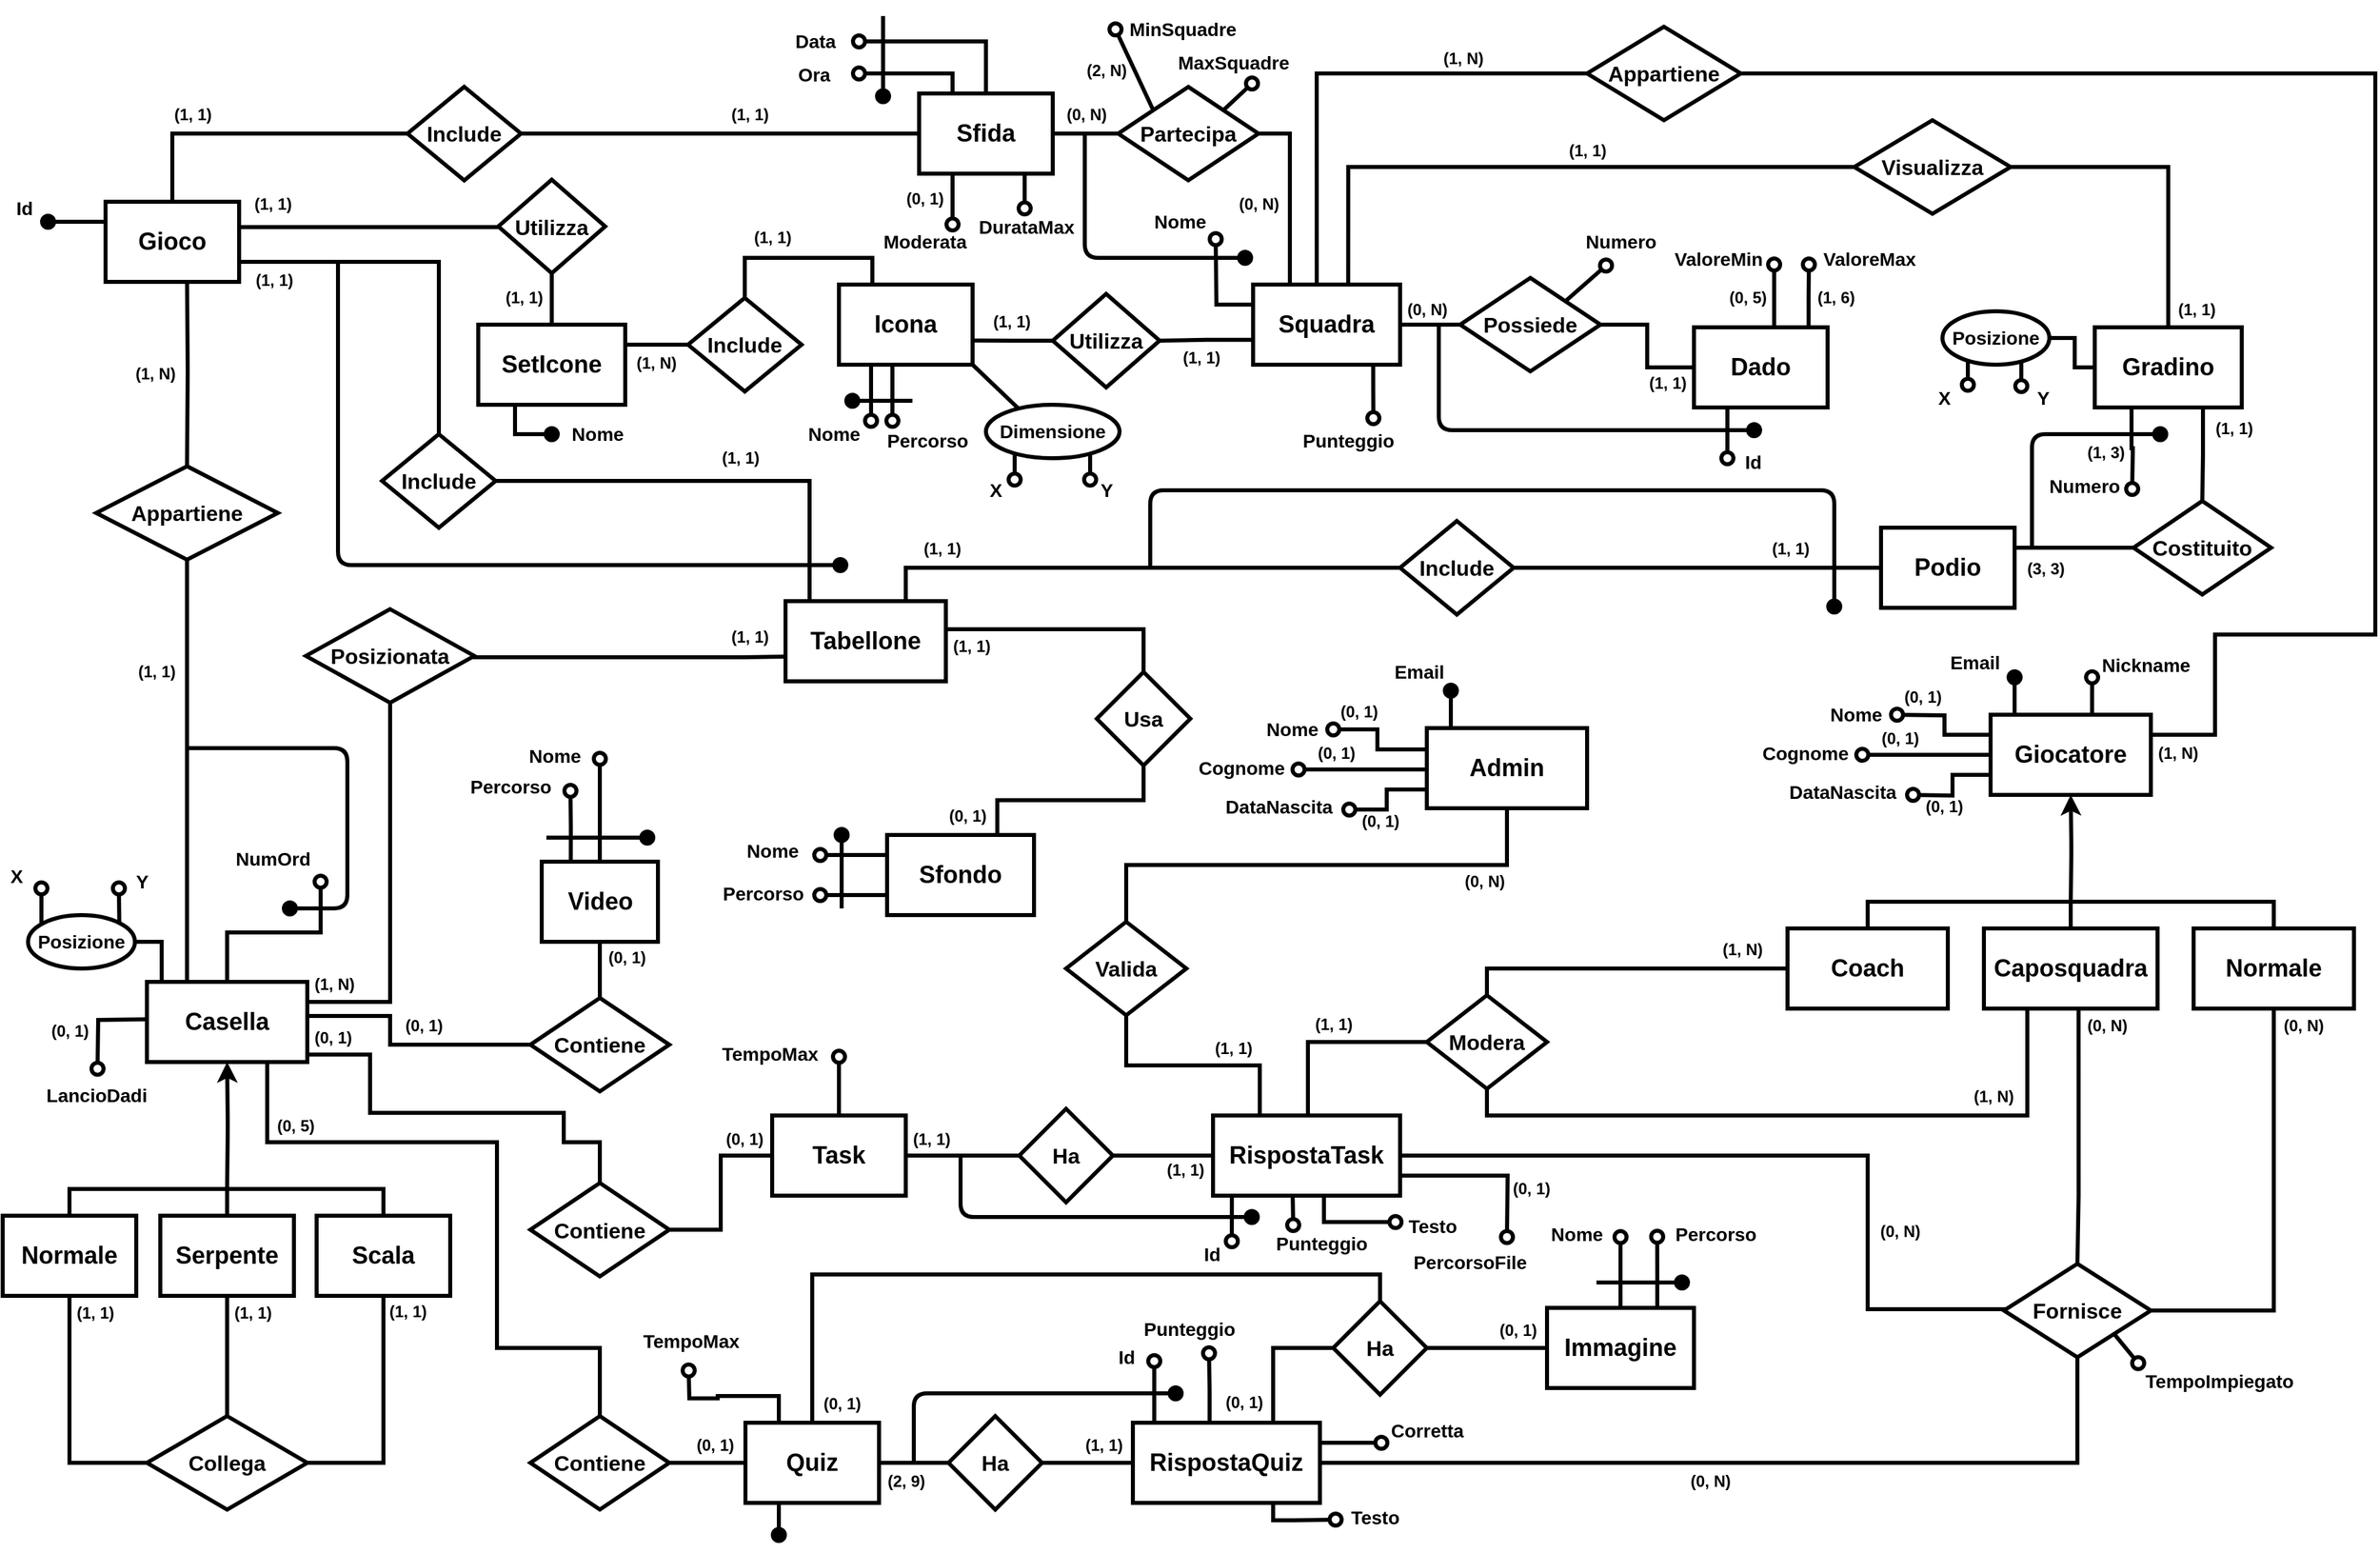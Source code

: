 <mxfile version="16.1.2" type="device"><diagram id="II6CKbBTHRM5_eDoXmAs" name="Pagina-1"><mxGraphModel dx="1002" dy="779" grid="0" gridSize="10" guides="1" tooltips="1" connect="1" arrows="1" fold="1" page="1" pageScale="1" pageWidth="1920" pageHeight="1200" math="0" shadow="0"><root><mxCell id="0"/><mxCell id="1" parent="0"/><mxCell id="E0HOh3fe-Wr_aTjqzQx--9" style="edgeStyle=orthogonalEdgeStyle;rounded=0;orthogonalLoop=1;jettySize=auto;html=1;entryX=0.5;entryY=0;entryDx=0;entryDy=0;endArrow=none;endFill=0;strokeWidth=3;shadow=0;fontStyle=1" parent="1" target="E0HOh3fe-Wr_aTjqzQx--3" edge="1"><mxGeometry relative="1" as="geometry"><mxPoint x="209" y="226" as="sourcePoint"/></mxGeometry></mxCell><mxCell id="E0HOh3fe-Wr_aTjqzQx--75" style="edgeStyle=orthogonalEdgeStyle;rounded=0;orthogonalLoop=1;jettySize=auto;html=1;exitX=1;exitY=0.75;exitDx=0;exitDy=0;entryX=0.5;entryY=0;entryDx=0;entryDy=0;startArrow=none;startFill=0;endArrow=none;endFill=0;fillColor=none;strokeWidth=3;shadow=0;fontStyle=1" parent="1" source="E0HOh3fe-Wr_aTjqzQx--1" target="E0HOh3fe-Wr_aTjqzQx--73" edge="1"><mxGeometry relative="1" as="geometry"><Array as="points"><mxPoint x="256" y="217"/><mxPoint x="542" y="217"/></Array></mxGeometry></mxCell><mxCell id="E0HOh3fe-Wr_aTjqzQx--76" style="edgeStyle=orthogonalEdgeStyle;rounded=0;orthogonalLoop=1;jettySize=auto;html=1;entryX=0;entryY=0.5;entryDx=0;entryDy=0;startArrow=none;startFill=0;endArrow=none;endFill=0;fillColor=none;strokeWidth=3;shadow=0;fontStyle=1;exitX=1;exitY=0.25;exitDx=0;exitDy=0;" parent="1" source="E0HOh3fe-Wr_aTjqzQx--1" target="a0ED3dYyoRQHEXvfJUuF-2" edge="1"><mxGeometry relative="1" as="geometry"><mxPoint x="237" y="191" as="sourcePoint"/><Array as="points"><mxPoint x="248" y="191"/><mxPoint x="450" y="191"/></Array></mxGeometry></mxCell><mxCell id="f4KXgjHrXSWLkW1NLd7D-8" style="rounded=0;orthogonalLoop=1;jettySize=auto;html=1;exitX=0;exitY=0.25;exitDx=0;exitDy=0;endArrow=oval;endFill=1;strokeWidth=3;edgeStyle=orthogonalEdgeStyle;shadow=0;endSize=9;fontStyle=1" parent="1" source="E0HOh3fe-Wr_aTjqzQx--1" edge="1"><mxGeometry relative="1" as="geometry"><mxPoint x="105" y="187" as="targetPoint"/></mxGeometry></mxCell><mxCell id="E0HOh3fe-Wr_aTjqzQx--1" value="Gioco" style="rounded=0;whiteSpace=wrap;html=1;strokeWidth=3;fontSize=18;shadow=0;fontStyle=1" parent="1" vertex="1"><mxGeometry x="148" y="172" width="100" height="60" as="geometry"/></mxCell><mxCell id="f4KXgjHrXSWLkW1NLd7D-30" style="edgeStyle=orthogonalEdgeStyle;rounded=0;orthogonalLoop=1;jettySize=auto;html=1;exitX=0.5;exitY=0;exitDx=0;exitDy=0;fontSize=10;endArrow=oval;endFill=0;strokeWidth=3;shadow=0;endSize=9;fontStyle=1" parent="1" source="E0HOh3fe-Wr_aTjqzQx--2" edge="1"><mxGeometry relative="1" as="geometry"><mxPoint x="309" y="681" as="targetPoint"/><Array as="points"><mxPoint x="239" y="719"/><mxPoint x="309" y="719"/><mxPoint x="309" y="681"/></Array></mxGeometry></mxCell><mxCell id="P5VMpQ64gFhGKPqmrLWF-103" style="edgeStyle=orthogonalEdgeStyle;rounded=0;orthogonalLoop=1;jettySize=auto;html=1;exitX=1;exitY=0.907;exitDx=0;exitDy=0;entryX=0.5;entryY=0;entryDx=0;entryDy=0;fontSize=14;startArrow=none;startFill=0;endArrow=none;endFill=0;startSize=9;endSize=9;strokeWidth=3;exitPerimeter=0;" parent="1" source="E0HOh3fe-Wr_aTjqzQx--2" target="P5VMpQ64gFhGKPqmrLWF-102" edge="1"><mxGeometry relative="1" as="geometry"><Array as="points"><mxPoint x="346" y="810"/><mxPoint x="346" y="854"/><mxPoint x="491" y="854"/><mxPoint x="491" y="876"/><mxPoint x="518" y="876"/></Array></mxGeometry></mxCell><mxCell id="P5VMpQ64gFhGKPqmrLWF-105" style="edgeStyle=orthogonalEdgeStyle;rounded=0;orthogonalLoop=1;jettySize=auto;html=1;exitX=0.75;exitY=1;exitDx=0;exitDy=0;entryX=0.5;entryY=0;entryDx=0;entryDy=0;fontSize=14;startArrow=none;startFill=0;endArrow=none;endFill=0;startSize=9;endSize=9;strokeWidth=3;" parent="1" source="E0HOh3fe-Wr_aTjqzQx--2" target="P5VMpQ64gFhGKPqmrLWF-101" edge="1"><mxGeometry relative="1" as="geometry"><Array as="points"><mxPoint x="269" y="876"/><mxPoint x="441" y="876"/><mxPoint x="441" y="1030"/><mxPoint x="518" y="1030"/></Array></mxGeometry></mxCell><mxCell id="E0HOh3fe-Wr_aTjqzQx--2" value="Casella" style="rounded=0;whiteSpace=wrap;html=1;strokeWidth=3;fontSize=18;shadow=0;fontStyle=1" parent="1" vertex="1"><mxGeometry x="179" y="756" width="120" height="60" as="geometry"/></mxCell><mxCell id="L3GK1jpj_G1iMvEVjmix-2" style="edgeStyle=orthogonalEdgeStyle;rounded=0;orthogonalLoop=1;jettySize=auto;html=1;exitX=0.5;exitY=1;exitDx=0;exitDy=0;entryX=0.25;entryY=0;entryDx=0;entryDy=0;endArrow=none;endFill=0;strokeWidth=3;" parent="1" source="E0HOh3fe-Wr_aTjqzQx--3" target="E0HOh3fe-Wr_aTjqzQx--2" edge="1"><mxGeometry relative="1" as="geometry"/></mxCell><mxCell id="E0HOh3fe-Wr_aTjqzQx--3" value="Appartiene" style="rhombus;whiteSpace=wrap;html=1;strokeWidth=3;fontSize=16;shadow=0;fontStyle=1" parent="1" vertex="1"><mxGeometry x="141" y="370" width="136" height="70" as="geometry"/></mxCell><mxCell id="JBpYrH2RO4Qp280ix8x2-23" style="edgeStyle=orthogonalEdgeStyle;rounded=0;orthogonalLoop=1;jettySize=auto;html=1;exitX=0.25;exitY=0;exitDx=0;exitDy=0;fontSize=10;endArrow=oval;endFill=1;strokeWidth=3;shadow=0;endSize=9;fontStyle=1" parent="1" source="E0HOh3fe-Wr_aTjqzQx--4" edge="1"><mxGeometry relative="1" as="geometry"><mxPoint x="1577" y="528" as="targetPoint"/></mxGeometry></mxCell><mxCell id="JBpYrH2RO4Qp280ix8x2-25" style="edgeStyle=orthogonalEdgeStyle;rounded=0;orthogonalLoop=1;jettySize=auto;html=1;exitX=0;exitY=0.25;exitDx=0;exitDy=0;fontSize=10;endArrow=oval;endFill=0;strokeWidth=3;shadow=0;endSize=9;fontStyle=1" parent="1" source="E0HOh3fe-Wr_aTjqzQx--4" edge="1"><mxGeometry relative="1" as="geometry"><mxPoint x="1489" y="556" as="targetPoint"/></mxGeometry></mxCell><mxCell id="JBpYrH2RO4Qp280ix8x2-27" style="edgeStyle=orthogonalEdgeStyle;rounded=0;orthogonalLoop=1;jettySize=auto;html=1;exitX=0;exitY=0.5;exitDx=0;exitDy=0;fontSize=10;endArrow=oval;endFill=0;strokeWidth=3;shadow=0;endSize=9;fontStyle=1" parent="1" source="E0HOh3fe-Wr_aTjqzQx--4" edge="1"><mxGeometry relative="1" as="geometry"><mxPoint x="1463" y="586" as="targetPoint"/></mxGeometry></mxCell><mxCell id="JBpYrH2RO4Qp280ix8x2-30" style="edgeStyle=orthogonalEdgeStyle;rounded=0;orthogonalLoop=1;jettySize=auto;html=1;exitX=0;exitY=0.75;exitDx=0;exitDy=0;fontSize=10;endArrow=oval;endFill=0;strokeWidth=3;shadow=0;endSize=9;fontStyle=1" parent="1" source="E0HOh3fe-Wr_aTjqzQx--4" edge="1"><mxGeometry relative="1" as="geometry"><mxPoint x="1501" y="616" as="targetPoint"/></mxGeometry></mxCell><mxCell id="P5VMpQ64gFhGKPqmrLWF-156" style="edgeStyle=orthogonalEdgeStyle;rounded=0;orthogonalLoop=1;jettySize=auto;html=1;exitX=0.633;exitY=0.001;exitDx=0;exitDy=0;fontSize=14;startArrow=none;startFill=0;endArrow=oval;endFill=0;startSize=9;endSize=9;strokeWidth=3;exitPerimeter=0;" parent="1" source="E0HOh3fe-Wr_aTjqzQx--4" edge="1"><mxGeometry relative="1" as="geometry"><mxPoint x="1635" y="528" as="targetPoint"/></mxGeometry></mxCell><mxCell id="E0HOh3fe-Wr_aTjqzQx--4" value="Giocatore" style="rounded=0;whiteSpace=wrap;html=1;strokeWidth=3;fontSize=18;shadow=0;fontStyle=1" parent="1" vertex="1"><mxGeometry x="1559" y="556" width="120" height="60" as="geometry"/></mxCell><mxCell id="E0HOh3fe-Wr_aTjqzQx--11" style="edgeStyle=orthogonalEdgeStyle;rounded=0;orthogonalLoop=1;jettySize=auto;html=1;exitX=0.433;exitY=-0.008;exitDx=0;exitDy=0;entryX=0;entryY=0.5;entryDx=0;entryDy=0;endArrow=none;endFill=0;exitPerimeter=0;strokeWidth=3;shadow=0;fontStyle=1" parent="1" source="E0HOh3fe-Wr_aTjqzQx--5" target="E0HOh3fe-Wr_aTjqzQx--8" edge="1"><mxGeometry relative="1" as="geometry"><Array as="points"><mxPoint x="1055" y="76"/></Array></mxGeometry></mxCell><mxCell id="E0HOh3fe-Wr_aTjqzQx--40" style="edgeStyle=orthogonalEdgeStyle;rounded=0;orthogonalLoop=1;jettySize=auto;html=1;exitX=1;exitY=0.5;exitDx=0;exitDy=0;entryX=0;entryY=0.5;entryDx=0;entryDy=0;endArrow=none;endFill=0;strokeWidth=3;shadow=0;fontStyle=1" parent="1" source="E0HOh3fe-Wr_aTjqzQx--5" edge="1"><mxGeometry relative="1" as="geometry"><mxPoint x="1167" y="264.0" as="targetPoint"/><Array as="points"><mxPoint x="1143" y="264"/><mxPoint x="1143" y="264"/></Array></mxGeometry></mxCell><mxCell id="E0HOh3fe-Wr_aTjqzQx--81" style="edgeStyle=orthogonalEdgeStyle;rounded=0;orthogonalLoop=1;jettySize=auto;html=1;exitX=-0.005;exitY=0.69;exitDx=0;exitDy=0;entryX=1;entryY=0.5;entryDx=0;entryDy=0;startArrow=none;startFill=0;endArrow=none;endFill=0;fillColor=none;strokeWidth=3;shadow=0;fontStyle=1;exitPerimeter=0;" parent="1" source="E0HOh3fe-Wr_aTjqzQx--5" target="E0HOh3fe-Wr_aTjqzQx--79" edge="1"><mxGeometry relative="1" as="geometry"/></mxCell><mxCell id="4MJUO5zLneO3NTdslh_e-2" style="rounded=0;orthogonalLoop=1;jettySize=auto;html=1;exitX=0.817;exitY=0.991;exitDx=0;exitDy=0;endArrow=oval;endFill=0;edgeStyle=orthogonalEdgeStyle;strokeWidth=3;shadow=0;endSize=9;fontStyle=1;exitPerimeter=0;" parent="1" source="E0HOh3fe-Wr_aTjqzQx--5" edge="1"><mxGeometry relative="1" as="geometry"><mxPoint x="1097" y="334" as="targetPoint"/></mxGeometry></mxCell><mxCell id="Mtxg7-JFQy6gYrCBRrY8-5" style="edgeStyle=orthogonalEdgeStyle;rounded=0;orthogonalLoop=1;jettySize=auto;html=1;exitX=0;exitY=0.25;exitDx=0;exitDy=0;startArrow=none;startFill=0;endArrow=oval;endFill=0;strokeWidth=3;endSize=9;" parent="1" source="E0HOh3fe-Wr_aTjqzQx--5" edge="1"><mxGeometry relative="1" as="geometry"><mxPoint x="979" y="200" as="targetPoint"/></mxGeometry></mxCell><mxCell id="E0HOh3fe-Wr_aTjqzQx--5" value="Squadra" style="rounded=0;whiteSpace=wrap;html=1;strokeWidth=3;fontSize=18;shadow=0;fontStyle=1" parent="1" vertex="1"><mxGeometry x="1007" y="234" width="110" height="60" as="geometry"/></mxCell><mxCell id="E0HOh3fe-Wr_aTjqzQx--12" style="edgeStyle=orthogonalEdgeStyle;rounded=0;orthogonalLoop=1;jettySize=auto;html=1;exitX=1;exitY=0.5;exitDx=0;exitDy=0;entryX=1;entryY=0.25;entryDx=0;entryDy=0;endArrow=none;endFill=0;strokeWidth=3;shadow=0;fontStyle=1" parent="1" source="E0HOh3fe-Wr_aTjqzQx--8" target="E0HOh3fe-Wr_aTjqzQx--4" edge="1"><mxGeometry relative="1" as="geometry"><Array as="points"><mxPoint x="1847" y="76"/><mxPoint x="1847" y="496"/><mxPoint x="1727" y="496"/><mxPoint x="1727" y="571"/></Array></mxGeometry></mxCell><mxCell id="E0HOh3fe-Wr_aTjqzQx--8" value="Appartiene" style="rhombus;whiteSpace=wrap;html=1;strokeWidth=3;fontSize=16;shadow=0;fontStyle=1" parent="1" vertex="1"><mxGeometry x="1257" y="41" width="115" height="70" as="geometry"/></mxCell><mxCell id="B-woKNLCW0Wswgqo7zDl-2" style="edgeStyle=elbowEdgeStyle;rounded=0;orthogonalLoop=1;jettySize=auto;elbow=vertical;html=1;exitX=1;exitY=0.5;exitDx=0;exitDy=0;entryX=0.25;entryY=0;entryDx=0;entryDy=0;startArrow=none;startFill=0;endArrow=none;endFill=0;strokeWidth=3;shadow=0;fontStyle=1" parent="1" source="E0HOh3fe-Wr_aTjqzQx--13" target="E0HOh3fe-Wr_aTjqzQx--5" edge="1"><mxGeometry relative="1" as="geometry"><Array as="points"><mxPoint x="1019" y="121"/></Array></mxGeometry></mxCell><mxCell id="P5VMpQ64gFhGKPqmrLWF-12" style="edgeStyle=none;rounded=0;orthogonalLoop=1;jettySize=auto;html=1;exitX=1;exitY=0;exitDx=0;exitDy=0;endArrow=oval;endFill=0;endSize=9;strokeWidth=3;" parent="1" source="E0HOh3fe-Wr_aTjqzQx--13" edge="1"><mxGeometry relative="1" as="geometry"><mxPoint x="1006.167" y="83.5" as="targetPoint"/></mxGeometry></mxCell><mxCell id="P5VMpQ64gFhGKPqmrLWF-153" style="rounded=0;orthogonalLoop=1;jettySize=auto;html=1;exitX=0;exitY=0;exitDx=0;exitDy=0;fontSize=14;startArrow=none;startFill=0;endArrow=oval;endFill=0;startSize=9;endSize=9;strokeWidth=3;" parent="1" source="E0HOh3fe-Wr_aTjqzQx--13" edge="1"><mxGeometry relative="1" as="geometry"><mxPoint x="904" y="43" as="targetPoint"/></mxGeometry></mxCell><mxCell id="E0HOh3fe-Wr_aTjqzQx--13" value="Partecipa" style="rhombus;whiteSpace=wrap;html=1;strokeWidth=3;fontSize=16;shadow=0;fontStyle=1" parent="1" vertex="1"><mxGeometry x="906" y="86" width="105" height="70" as="geometry"/></mxCell><mxCell id="E0HOh3fe-Wr_aTjqzQx--29" style="edgeStyle=orthogonalEdgeStyle;rounded=0;orthogonalLoop=1;jettySize=auto;html=1;exitX=1;exitY=0.5;exitDx=0;exitDy=0;entryX=0;entryY=0.5;entryDx=0;entryDy=0;endArrow=none;endFill=0;strokeWidth=3;shadow=0;fontStyle=1" parent="1" source="E0HOh3fe-Wr_aTjqzQx--16" target="E0HOh3fe-Wr_aTjqzQx--28" edge="1"><mxGeometry relative="1" as="geometry"/></mxCell><mxCell id="f4KXgjHrXSWLkW1NLd7D-7" style="edgeStyle=orthogonalEdgeStyle;rounded=0;orthogonalLoop=1;jettySize=auto;html=1;exitX=0.5;exitY=0;exitDx=0;exitDy=0;entryX=0.5;entryY=0;entryDx=0;entryDy=0;endArrow=none;endFill=0;strokeWidth=3;shadow=0;fontStyle=1" parent="1" source="E0HOh3fe-Wr_aTjqzQx--16" target="B-woKNLCW0Wswgqo7zDl-10" edge="1"><mxGeometry relative="1" as="geometry"><mxPoint x="1112" y="996" as="targetPoint"/></mxGeometry></mxCell><mxCell id="P5VMpQ64gFhGKPqmrLWF-42" style="edgeStyle=orthogonalEdgeStyle;rounded=0;orthogonalLoop=1;jettySize=auto;html=1;exitX=0.25;exitY=0;exitDx=0;exitDy=0;fontSize=14;startArrow=none;startFill=0;endArrow=oval;endFill=0;startSize=9;endSize=9;strokeWidth=3;" parent="1" source="E0HOh3fe-Wr_aTjqzQx--16" edge="1"><mxGeometry relative="1" as="geometry"><mxPoint x="584.5" y="1046.833" as="targetPoint"/></mxGeometry></mxCell><mxCell id="GylL7LoqMFEgj2rA9B9u-1" style="edgeStyle=orthogonalEdgeStyle;rounded=0;orthogonalLoop=1;jettySize=auto;html=1;exitX=0.25;exitY=1;exitDx=0;exitDy=0;endArrow=oval;endFill=1;strokeWidth=3;endSize=9;" edge="1" parent="1" source="E0HOh3fe-Wr_aTjqzQx--16"><mxGeometry relative="1" as="geometry"><mxPoint x="652" y="1170" as="targetPoint"/></mxGeometry></mxCell><mxCell id="E0HOh3fe-Wr_aTjqzQx--16" value="Quiz" style="rounded=0;whiteSpace=wrap;html=1;strokeWidth=3;fontSize=18;shadow=0;fontStyle=1" parent="1" vertex="1"><mxGeometry x="627" y="1086" width="100" height="60" as="geometry"/></mxCell><mxCell id="E0HOh3fe-Wr_aTjqzQx--103" style="edgeStyle=orthogonalEdgeStyle;rounded=0;orthogonalLoop=1;jettySize=auto;html=1;exitX=1;exitY=0.5;exitDx=0;exitDy=0;entryX=0;entryY=0.5;entryDx=0;entryDy=0;startArrow=none;startFill=0;endArrow=none;endFill=0;fillColor=none;strokeWidth=3;shadow=0;fontStyle=1" parent="1" source="E0HOh3fe-Wr_aTjqzQx--17" target="B-woKNLCW0Wswgqo7zDl-8" edge="1"><mxGeometry relative="1" as="geometry"><mxPoint x="787" y="886" as="sourcePoint"/><mxPoint x="827" y="886" as="targetPoint"/></mxGeometry></mxCell><mxCell id="P5VMpQ64gFhGKPqmrLWF-41" style="edgeStyle=orthogonalEdgeStyle;rounded=0;orthogonalLoop=1;jettySize=auto;html=1;exitX=0.5;exitY=0;exitDx=0;exitDy=0;fontSize=14;startArrow=none;startFill=0;endArrow=oval;endFill=0;startSize=9;endSize=9;strokeWidth=3;" parent="1" source="E0HOh3fe-Wr_aTjqzQx--17" edge="1"><mxGeometry relative="1" as="geometry"><mxPoint x="697" y="812" as="targetPoint"/></mxGeometry></mxCell><mxCell id="E0HOh3fe-Wr_aTjqzQx--17" value="Task" style="rounded=0;whiteSpace=wrap;html=1;strokeWidth=3;fontSize=18;shadow=0;fontStyle=1" parent="1" vertex="1"><mxGeometry x="647" y="856" width="100" height="60" as="geometry"/></mxCell><mxCell id="E0HOh3fe-Wr_aTjqzQx--63" style="edgeStyle=orthogonalEdgeStyle;rounded=0;orthogonalLoop=1;jettySize=auto;html=1;entryX=1.011;entryY=0.425;entryDx=0;entryDy=0;startArrow=none;startFill=0;endArrow=none;endFill=0;fillColor=none;exitX=0;exitY=0.5;exitDx=0;exitDy=0;strokeWidth=3;shadow=0;fontStyle=1;entryPerimeter=0;" parent="1" source="B-woKNLCW0Wswgqo7zDl-6" target="E0HOh3fe-Wr_aTjqzQx--2" edge="1"><mxGeometry relative="1" as="geometry"><Array as="points"><mxPoint x="361" y="803"/><mxPoint x="361" y="781"/></Array><mxPoint x="478" y="886" as="sourcePoint"/></mxGeometry></mxCell><mxCell id="E0HOh3fe-Wr_aTjqzQx--126" style="edgeStyle=orthogonalEdgeStyle;rounded=0;orthogonalLoop=1;jettySize=auto;html=1;exitX=0.5;exitY=0;exitDx=0;exitDy=0;entryX=0.5;entryY=1;entryDx=0;entryDy=0;startArrow=none;startFill=0;endArrow=none;endFill=0;fillColor=none;strokeWidth=3;shadow=0;fontStyle=1" parent="1" source="B-woKNLCW0Wswgqo7zDl-6" target="E0HOh3fe-Wr_aTjqzQx--26" edge="1"><mxGeometry relative="1" as="geometry"><mxPoint x="517" y="853.25" as="sourcePoint"/></mxGeometry></mxCell><mxCell id="P5VMpQ64gFhGKPqmrLWF-16" style="edgeStyle=orthogonalEdgeStyle;rounded=0;orthogonalLoop=1;jettySize=auto;html=1;exitX=0.25;exitY=0;exitDx=0;exitDy=0;fontSize=14;startArrow=none;startFill=0;endArrow=oval;endFill=0;startSize=9;endSize=9;strokeWidth=3;" parent="1" source="E0HOh3fe-Wr_aTjqzQx--26" edge="1"><mxGeometry relative="1" as="geometry"><mxPoint x="496" y="613" as="targetPoint"/><Array as="points"><mxPoint x="496" y="640"/></Array></mxGeometry></mxCell><mxCell id="P5VMpQ64gFhGKPqmrLWF-17" style="edgeStyle=orthogonalEdgeStyle;rounded=0;orthogonalLoop=1;jettySize=auto;html=1;exitX=0.5;exitY=0;exitDx=0;exitDy=0;fontSize=14;startArrow=none;startFill=0;endArrow=oval;endFill=0;startSize=9;endSize=9;strokeWidth=3;" parent="1" source="E0HOh3fe-Wr_aTjqzQx--26" edge="1"><mxGeometry relative="1" as="geometry"><mxPoint x="518" y="589" as="targetPoint"/></mxGeometry></mxCell><mxCell id="E0HOh3fe-Wr_aTjqzQx--26" value="Video" style="rounded=0;whiteSpace=wrap;html=1;strokeWidth=3;fontSize=18;shadow=0;fontStyle=1" parent="1" vertex="1"><mxGeometry x="474.5" y="666" width="87" height="60" as="geometry"/></mxCell><mxCell id="E0HOh3fe-Wr_aTjqzQx--31" style="edgeStyle=orthogonalEdgeStyle;rounded=0;orthogonalLoop=1;jettySize=auto;html=1;exitX=1;exitY=0.5;exitDx=0;exitDy=0;entryX=0;entryY=0.5;entryDx=0;entryDy=0;endArrow=none;endFill=0;strokeWidth=3;shadow=0;fontStyle=1" parent="1" source="E0HOh3fe-Wr_aTjqzQx--28" target="E0HOh3fe-Wr_aTjqzQx--30" edge="1"><mxGeometry relative="1" as="geometry"/></mxCell><mxCell id="E0HOh3fe-Wr_aTjqzQx--28" value="Ha" style="rhombus;whiteSpace=wrap;html=1;strokeWidth=3;fontSize=16;shadow=0;fontStyle=1" parent="1" vertex="1"><mxGeometry x="779" y="1081" width="70" height="70" as="geometry"/></mxCell><mxCell id="f4KXgjHrXSWLkW1NLd7D-5" style="edgeStyle=orthogonalEdgeStyle;rounded=0;orthogonalLoop=1;jettySize=auto;html=1;exitX=0.75;exitY=0;exitDx=0;exitDy=0;entryX=0;entryY=0.5;entryDx=0;entryDy=0;endArrow=none;endFill=0;strokeWidth=3;shadow=0;fontStyle=1" parent="1" source="E0HOh3fe-Wr_aTjqzQx--30" target="B-woKNLCW0Wswgqo7zDl-10" edge="1"><mxGeometry relative="1" as="geometry"><mxPoint x="1077" y="1021" as="targetPoint"/></mxGeometry></mxCell><mxCell id="P5VMpQ64gFhGKPqmrLWF-32" style="edgeStyle=orthogonalEdgeStyle;rounded=0;orthogonalLoop=1;jettySize=auto;html=1;exitX=0.41;exitY=-0.01;exitDx=0;exitDy=0;fontSize=14;startArrow=none;startFill=0;endArrow=oval;endFill=0;startSize=9;endSize=9;strokeWidth=3;exitPerimeter=0;" parent="1" source="E0HOh3fe-Wr_aTjqzQx--30" edge="1"><mxGeometry relative="1" as="geometry"><mxPoint x="974" y="1034" as="targetPoint"/><Array as="points"><mxPoint x="974" y="1061"/></Array></mxGeometry></mxCell><mxCell id="P5VMpQ64gFhGKPqmrLWF-35" style="edgeStyle=orthogonalEdgeStyle;rounded=0;orthogonalLoop=1;jettySize=auto;html=1;exitX=0.75;exitY=1;exitDx=0;exitDy=0;fontSize=14;startArrow=none;startFill=0;endArrow=oval;endFill=0;startSize=9;endSize=9;strokeWidth=3;" parent="1" source="E0HOh3fe-Wr_aTjqzQx--30" edge="1"><mxGeometry relative="1" as="geometry"><mxPoint x="1068.759" y="1158.517" as="targetPoint"/><Array as="points"><mxPoint x="1022" y="1159"/><mxPoint x="1037" y="1159"/></Array></mxGeometry></mxCell><mxCell id="P5VMpQ64gFhGKPqmrLWF-39" style="edgeStyle=orthogonalEdgeStyle;rounded=0;orthogonalLoop=1;jettySize=auto;html=1;exitX=1;exitY=0.25;exitDx=0;exitDy=0;fontSize=14;startArrow=none;startFill=0;endArrow=oval;endFill=0;startSize=9;endSize=9;strokeWidth=3;" parent="1" source="E0HOh3fe-Wr_aTjqzQx--30" edge="1"><mxGeometry relative="1" as="geometry"><mxPoint x="1103" y="1101" as="targetPoint"/></mxGeometry></mxCell><mxCell id="GylL7LoqMFEgj2rA9B9u-3" style="edgeStyle=orthogonalEdgeStyle;rounded=0;orthogonalLoop=1;jettySize=auto;html=1;exitX=0.25;exitY=0;exitDx=0;exitDy=0;endArrow=oval;endFill=0;endSize=9;strokeWidth=3;" edge="1" parent="1" source="E0HOh3fe-Wr_aTjqzQx--30"><mxGeometry relative="1" as="geometry"><mxPoint x="933" y="1039.833" as="targetPoint"/><Array as="points"><mxPoint x="933" y="1086"/></Array></mxGeometry></mxCell><mxCell id="E0HOh3fe-Wr_aTjqzQx--30" value="RispostaQuiz" style="rounded=0;whiteSpace=wrap;html=1;strokeWidth=3;fontSize=18;shadow=0;fontStyle=1" parent="1" vertex="1"><mxGeometry x="917" y="1086" width="140" height="60" as="geometry"/></mxCell><mxCell id="E0HOh3fe-Wr_aTjqzQx--34" style="edgeStyle=orthogonalEdgeStyle;rounded=0;orthogonalLoop=1;jettySize=auto;html=1;entryX=0;entryY=0.5;entryDx=0;entryDy=0;endArrow=none;endFill=0;strokeWidth=3;exitX=1;exitY=0.5;exitDx=0;exitDy=0;shadow=0;fontStyle=1" parent="1" source="E0HOh3fe-Wr_aTjqzQx--32" target="E0HOh3fe-Wr_aTjqzQx--13" edge="1"><mxGeometry relative="1" as="geometry"><mxPoint x="857" y="96" as="sourcePoint"/><Array as="points"/></mxGeometry></mxCell><mxCell id="JBpYrH2RO4Qp280ix8x2-10" style="edgeStyle=orthogonalEdgeStyle;rounded=0;orthogonalLoop=1;jettySize=auto;html=1;exitX=0.806;exitY=0.989;exitDx=0;exitDy=0;fontSize=10;endArrow=oval;endFill=0;exitPerimeter=0;strokeWidth=3;shadow=0;endSize=9;fontStyle=1" parent="1" source="E0HOh3fe-Wr_aTjqzQx--32" edge="1"><mxGeometry relative="1" as="geometry"><mxPoint x="836" y="177" as="targetPoint"/></mxGeometry></mxCell><mxCell id="L3GK1jpj_G1iMvEVjmix-4" style="edgeStyle=orthogonalEdgeStyle;rounded=0;orthogonalLoop=1;jettySize=auto;html=1;exitX=0.25;exitY=1;exitDx=0;exitDy=0;endArrow=oval;endFill=0;strokeWidth=3;endSize=9;" parent="1" source="E0HOh3fe-Wr_aTjqzQx--32" edge="1"><mxGeometry relative="1" as="geometry"><mxPoint x="782" y="189" as="targetPoint"/></mxGeometry></mxCell><mxCell id="L3GK1jpj_G1iMvEVjmix-8" style="edgeStyle=orthogonalEdgeStyle;rounded=0;orthogonalLoop=1;jettySize=auto;html=1;exitX=0.25;exitY=0;exitDx=0;exitDy=0;endArrow=oval;endFill=0;endSize=9;strokeWidth=3;" parent="1" source="E0HOh3fe-Wr_aTjqzQx--32" edge="1"><mxGeometry relative="1" as="geometry"><mxPoint x="712" y="76" as="targetPoint"/><Array as="points"><mxPoint x="782" y="76"/><mxPoint x="725" y="76"/></Array></mxGeometry></mxCell><mxCell id="L3GK1jpj_G1iMvEVjmix-9" style="edgeStyle=orthogonalEdgeStyle;rounded=0;orthogonalLoop=1;jettySize=auto;html=1;exitX=0.5;exitY=0;exitDx=0;exitDy=0;endArrow=oval;endFill=0;endSize=9;strokeWidth=3;" parent="1" source="E0HOh3fe-Wr_aTjqzQx--32" edge="1"><mxGeometry relative="1" as="geometry"><mxPoint x="712" y="52" as="targetPoint"/><Array as="points"><mxPoint x="807" y="52"/></Array></mxGeometry></mxCell><mxCell id="E0HOh3fe-Wr_aTjqzQx--32" value="Sfida" style="rounded=0;whiteSpace=wrap;html=1;strokeWidth=3;fontSize=18;shadow=0;fontStyle=1" parent="1" vertex="1"><mxGeometry x="757" y="91" width="100" height="60" as="geometry"/></mxCell><mxCell id="E0HOh3fe-Wr_aTjqzQx--36" style="edgeStyle=orthogonalEdgeStyle;rounded=0;orthogonalLoop=1;jettySize=auto;html=1;exitX=1;exitY=0.5;exitDx=0;exitDy=0;entryX=0;entryY=0.5;entryDx=0;entryDy=0;endArrow=none;endFill=0;strokeWidth=3;shadow=0;fontStyle=1" parent="1" source="E0HOh3fe-Wr_aTjqzQx--35" target="E0HOh3fe-Wr_aTjqzQx--32" edge="1"><mxGeometry relative="1" as="geometry"/></mxCell><mxCell id="E0HOh3fe-Wr_aTjqzQx--37" style="edgeStyle=orthogonalEdgeStyle;rounded=0;orthogonalLoop=1;jettySize=auto;html=1;exitX=0;exitY=0.5;exitDx=0;exitDy=0;entryX=0.5;entryY=0;entryDx=0;entryDy=0;endArrow=none;endFill=0;strokeWidth=3;shadow=0;fontStyle=1" parent="1" source="E0HOh3fe-Wr_aTjqzQx--35" target="E0HOh3fe-Wr_aTjqzQx--1" edge="1"><mxGeometry relative="1" as="geometry"/></mxCell><mxCell id="E0HOh3fe-Wr_aTjqzQx--35" value="Include" style="rhombus;whiteSpace=wrap;html=1;strokeWidth=3;fontSize=16;shadow=0;fontStyle=1" parent="1" vertex="1"><mxGeometry x="374" y="86" width="85" height="70" as="geometry"/></mxCell><mxCell id="JBpYrH2RO4Qp280ix8x2-18" style="edgeStyle=orthogonalEdgeStyle;rounded=0;orthogonalLoop=1;jettySize=auto;html=1;exitX=0.6;exitY=-0.011;exitDx=0;exitDy=0;fontSize=10;endArrow=oval;endFill=0;strokeWidth=3;shadow=0;endSize=9;fontStyle=1;exitPerimeter=0;" parent="1" source="E0HOh3fe-Wr_aTjqzQx--38" edge="1"><mxGeometry relative="1" as="geometry"><mxPoint x="1397" y="219" as="targetPoint"/></mxGeometry></mxCell><mxCell id="JBpYrH2RO4Qp280ix8x2-20" style="edgeStyle=orthogonalEdgeStyle;rounded=0;orthogonalLoop=1;jettySize=auto;html=1;fontSize=10;endArrow=oval;endFill=0;strokeWidth=3;shadow=0;endSize=9;fontStyle=1;exitX=0.858;exitY=-0.016;exitDx=0;exitDy=0;exitPerimeter=0;" parent="1" source="E0HOh3fe-Wr_aTjqzQx--38" edge="1"><mxGeometry relative="1" as="geometry"><mxPoint x="1423" y="219" as="targetPoint"/><mxPoint x="1417" y="255.5" as="sourcePoint"/></mxGeometry></mxCell><mxCell id="P5VMpQ64gFhGKPqmrLWF-47" style="edgeStyle=none;rounded=0;orthogonalLoop=1;jettySize=auto;html=1;exitX=0.25;exitY=1;exitDx=0;exitDy=0;fontSize=14;startArrow=none;startFill=0;endArrow=oval;endFill=0;startSize=9;endSize=9;strokeWidth=3;" parent="1" source="E0HOh3fe-Wr_aTjqzQx--38" edge="1"><mxGeometry relative="1" as="geometry"><mxPoint x="1362" y="364" as="targetPoint"/></mxGeometry></mxCell><mxCell id="E0HOh3fe-Wr_aTjqzQx--38" value="Dado" style="rounded=0;whiteSpace=wrap;html=1;strokeWidth=3;fontSize=18;shadow=0;fontStyle=1" parent="1" vertex="1"><mxGeometry x="1337" y="266" width="100" height="60" as="geometry"/></mxCell><mxCell id="E0HOh3fe-Wr_aTjqzQx--41" style="edgeStyle=orthogonalEdgeStyle;rounded=0;orthogonalLoop=1;jettySize=auto;html=1;exitX=1;exitY=0.5;exitDx=0;exitDy=0;entryX=0;entryY=0.5;entryDx=0;entryDy=0;endArrow=none;endFill=0;strokeWidth=3;shadow=0;fontStyle=1" parent="1" source="E0HOh3fe-Wr_aTjqzQx--39" target="E0HOh3fe-Wr_aTjqzQx--38" edge="1"><mxGeometry relative="1" as="geometry"><mxPoint x="1267" y="226.0" as="targetPoint"/></mxGeometry></mxCell><mxCell id="P5VMpQ64gFhGKPqmrLWF-45" style="rounded=0;orthogonalLoop=1;jettySize=auto;html=1;exitX=1;exitY=0;exitDx=0;exitDy=0;fontSize=14;startArrow=none;startFill=0;endArrow=oval;endFill=0;startSize=9;endSize=9;strokeWidth=3;" parent="1" source="E0HOh3fe-Wr_aTjqzQx--39" edge="1"><mxGeometry relative="1" as="geometry"><mxPoint x="1271.167" y="219.75" as="targetPoint"/></mxGeometry></mxCell><mxCell id="E0HOh3fe-Wr_aTjqzQx--39" value="Possiede" style="rhombus;whiteSpace=wrap;html=1;strokeWidth=3;fontSize=16;shadow=0;fontStyle=1" parent="1" vertex="1"><mxGeometry x="1162" y="229" width="105" height="70" as="geometry"/></mxCell><mxCell id="P5VMpQ64gFhGKPqmrLWF-58" style="edgeStyle=orthogonalEdgeStyle;rounded=0;orthogonalLoop=1;jettySize=auto;html=1;exitX=0.5;exitY=0;exitDx=0;exitDy=0;fontSize=14;startArrow=none;startFill=0;endArrow=none;endFill=0;startSize=9;endSize=9;strokeWidth=3;" parent="1" source="E0HOh3fe-Wr_aTjqzQx--50" edge="1"><mxGeometry relative="1" as="geometry"><mxPoint x="239" y="930.931" as="targetPoint"/><Array as="points"><mxPoint x="356" y="911"/><mxPoint x="239" y="911"/></Array></mxGeometry></mxCell><mxCell id="P5VMpQ64gFhGKPqmrLWF-84" style="edgeStyle=orthogonalEdgeStyle;rounded=0;orthogonalLoop=1;jettySize=auto;html=1;exitX=0.5;exitY=1;exitDx=0;exitDy=0;entryX=1;entryY=0.5;entryDx=0;entryDy=0;fontSize=14;startArrow=none;startFill=0;endArrow=none;endFill=0;startSize=9;endSize=9;strokeWidth=3;" parent="1" source="E0HOh3fe-Wr_aTjqzQx--50" target="B-woKNLCW0Wswgqo7zDl-7" edge="1"><mxGeometry relative="1" as="geometry"/></mxCell><mxCell id="E0HOh3fe-Wr_aTjqzQx--50" value="&lt;font style=&quot;font-size: 18px;&quot;&gt;Scala&lt;/font&gt;" style="rounded=0;whiteSpace=wrap;html=1;strokeWidth=3;fontSize=18;shadow=0;fontStyle=1" parent="1" vertex="1"><mxGeometry x="306" y="931" width="100" height="60" as="geometry"/></mxCell><mxCell id="P5VMpQ64gFhGKPqmrLWF-64" style="edgeStyle=orthogonalEdgeStyle;rounded=0;orthogonalLoop=1;jettySize=auto;html=1;exitX=0.5;exitY=1;exitDx=0;exitDy=0;entryX=0.5;entryY=0;entryDx=0;entryDy=0;fontSize=14;startArrow=none;startFill=0;endArrow=none;endFill=0;startSize=9;endSize=9;strokeWidth=3;" parent="1" source="E0HOh3fe-Wr_aTjqzQx--49" target="B-woKNLCW0Wswgqo7zDl-7" edge="1"><mxGeometry relative="1" as="geometry"><Array as="points"/></mxGeometry></mxCell><mxCell id="E0HOh3fe-Wr_aTjqzQx--49" value="&lt;font style=&quot;font-size: 18px;&quot;&gt;Serpente&lt;/font&gt;" style="rounded=0;whiteSpace=wrap;html=1;strokeWidth=3;fontSize=18;shadow=0;fontStyle=1" parent="1" vertex="1"><mxGeometry x="189" y="931" width="100" height="60" as="geometry"/></mxCell><mxCell id="f4KXgjHrXSWLkW1NLd7D-17" style="edgeStyle=none;rounded=0;orthogonalLoop=1;jettySize=auto;html=1;exitX=1;exitY=1;exitDx=0;exitDy=0;entryX=0.242;entryY=0.067;entryDx=0;entryDy=0;entryPerimeter=0;fontSize=8;endArrow=none;endFill=0;strokeWidth=3;shadow=0;fontStyle=1" parent="1" source="E0HOh3fe-Wr_aTjqzQx--71" target="f4KXgjHrXSWLkW1NLd7D-16" edge="1"><mxGeometry relative="1" as="geometry"/></mxCell><mxCell id="B-woKNLCW0Wswgqo7zDl-12" style="edgeStyle=elbowEdgeStyle;rounded=0;orthogonalLoop=1;jettySize=auto;elbow=vertical;html=1;fontSize=16;startArrow=none;startFill=0;endArrow=oval;endFill=0;strokeWidth=3;shadow=0;endSize=9;fontStyle=1" parent="1" edge="1"><mxGeometry relative="1" as="geometry"><mxPoint x="721" y="336" as="targetPoint"/><mxPoint x="721" y="294" as="sourcePoint"/><Array as="points"><mxPoint x="721" y="302"/><mxPoint x="721" y="296"/></Array></mxGeometry></mxCell><mxCell id="B-woKNLCW0Wswgqo7zDl-15" style="edgeStyle=elbowEdgeStyle;rounded=0;orthogonalLoop=1;jettySize=auto;elbow=vertical;html=1;fontSize=16;startArrow=none;startFill=0;endArrow=oval;endFill=0;strokeWidth=3;shadow=0;endSize=9;fontStyle=1;" parent="1" edge="1"><mxGeometry relative="1" as="geometry"><mxPoint x="737" y="336" as="targetPoint"/><Array as="points"><mxPoint x="737" y="302"/></Array><mxPoint x="737" y="293" as="sourcePoint"/></mxGeometry></mxCell><mxCell id="E0HOh3fe-Wr_aTjqzQx--71" value="Icona" style="rounded=0;whiteSpace=wrap;html=1;strokeWidth=3;fontSize=18;shadow=0;fontStyle=1" parent="1" vertex="1"><mxGeometry x="697" y="234" width="100" height="60" as="geometry"/></mxCell><mxCell id="E0HOh3fe-Wr_aTjqzQx--88" style="edgeStyle=orthogonalEdgeStyle;rounded=0;orthogonalLoop=1;jettySize=auto;html=1;exitX=1;exitY=0.25;exitDx=0;exitDy=0;entryX=0.5;entryY=0;entryDx=0;entryDy=0;startArrow=none;startFill=0;endArrow=none;endFill=0;fillColor=none;strokeWidth=3;shadow=0;fontStyle=1" parent="1" source="E0HOh3fe-Wr_aTjqzQx--72" target="E0HOh3fe-Wr_aTjqzQx--87" edge="1"><mxGeometry relative="1" as="geometry"><Array as="points"><mxPoint x="777" y="492"/><mxPoint x="925" y="492"/></Array></mxGeometry></mxCell><mxCell id="E0HOh3fe-Wr_aTjqzQx--92" style="edgeStyle=orthogonalEdgeStyle;rounded=0;orthogonalLoop=1;jettySize=auto;html=1;entryX=0;entryY=0.5;entryDx=0;entryDy=0;startArrow=none;startFill=0;endArrow=none;endFill=0;fillColor=none;exitX=0.75;exitY=0;exitDx=0;exitDy=0;strokeWidth=3;shadow=0;fontStyle=1" parent="1" source="E0HOh3fe-Wr_aTjqzQx--72" target="E0HOh3fe-Wr_aTjqzQx--90" edge="1"><mxGeometry relative="1" as="geometry"><Array as="points"><mxPoint x="747" y="446"/></Array><mxPoint x="777" y="416" as="sourcePoint"/></mxGeometry></mxCell><mxCell id="E0HOh3fe-Wr_aTjqzQx--72" value="Tabellone" style="rounded=0;whiteSpace=wrap;html=1;strokeWidth=3;fontSize=18;shadow=0;fontStyle=1" parent="1" vertex="1"><mxGeometry x="657" y="471" width="120" height="60" as="geometry"/></mxCell><mxCell id="E0HOh3fe-Wr_aTjqzQx--77" style="edgeStyle=orthogonalEdgeStyle;rounded=0;orthogonalLoop=1;jettySize=auto;html=1;exitX=1;exitY=0.5;exitDx=0;exitDy=0;entryX=0.25;entryY=0;entryDx=0;entryDy=0;startArrow=none;startFill=0;endArrow=none;endFill=0;fillColor=none;strokeWidth=3;shadow=0;fontStyle=1" parent="1" source="E0HOh3fe-Wr_aTjqzQx--73" target="E0HOh3fe-Wr_aTjqzQx--72" edge="1"><mxGeometry relative="1" as="geometry"><Array as="points"><mxPoint x="675" y="381"/><mxPoint x="675" y="471"/></Array></mxGeometry></mxCell><mxCell id="E0HOh3fe-Wr_aTjqzQx--73" value="Include" style="rhombus;whiteSpace=wrap;html=1;strokeWidth=3;fontSize=16;shadow=0;fontStyle=1" parent="1" vertex="1"><mxGeometry x="355" y="346" width="85" height="70" as="geometry"/></mxCell><mxCell id="a0ED3dYyoRQHEXvfJUuF-7" style="edgeStyle=orthogonalEdgeStyle;rounded=0;orthogonalLoop=1;jettySize=auto;html=1;exitX=0.5;exitY=0;exitDx=0;exitDy=0;entryX=0.25;entryY=0;entryDx=0;entryDy=0;endArrow=none;endFill=0;strokeWidth=3;" parent="1" source="E0HOh3fe-Wr_aTjqzQx--74" target="E0HOh3fe-Wr_aTjqzQx--71" edge="1"><mxGeometry relative="1" as="geometry"/></mxCell><mxCell id="E0HOh3fe-Wr_aTjqzQx--74" value="Include" style="rhombus;whiteSpace=wrap;html=1;strokeWidth=3;fontSize=16;shadow=0;fontStyle=1" parent="1" vertex="1"><mxGeometry x="584" y="244" width="85" height="70" as="geometry"/></mxCell><mxCell id="E0HOh3fe-Wr_aTjqzQx--82" style="edgeStyle=orthogonalEdgeStyle;rounded=0;orthogonalLoop=1;jettySize=auto;html=1;exitX=0;exitY=0.5;exitDx=0;exitDy=0;entryX=0.999;entryY=0.698;entryDx=0;entryDy=0;startArrow=none;startFill=0;endArrow=none;endFill=0;fillColor=none;strokeWidth=3;shadow=0;fontStyle=1;entryPerimeter=0;" parent="1" source="E0HOh3fe-Wr_aTjqzQx--79" target="E0HOh3fe-Wr_aTjqzQx--71" edge="1"><mxGeometry relative="1" as="geometry"><mxPoint x="857" y="264.0" as="sourcePoint"/></mxGeometry></mxCell><mxCell id="E0HOh3fe-Wr_aTjqzQx--79" value="Utilizza" style="rhombus;whiteSpace=wrap;html=1;strokeWidth=3;fontSize=16;shadow=0;fontStyle=1" parent="1" vertex="1"><mxGeometry x="857" y="241" width="80" height="70" as="geometry"/></mxCell><mxCell id="E0HOh3fe-Wr_aTjqzQx--85" style="edgeStyle=orthogonalEdgeStyle;rounded=0;orthogonalLoop=1;jettySize=auto;html=1;startArrow=none;startFill=0;endArrow=none;endFill=0;fillColor=none;entryX=0;entryY=0.75;entryDx=0;entryDy=0;strokeWidth=3;exitX=1;exitY=0.5;exitDx=0;exitDy=0;shadow=0;fontStyle=1" parent="1" source="E0HOh3fe-Wr_aTjqzQx--83" edge="1"><mxGeometry relative="1" as="geometry"><mxPoint x="657" y="512.5" as="targetPoint"/><Array as="points"><mxPoint x="625" y="513"/><mxPoint x="657" y="513"/></Array><mxPoint x="432" y="513" as="sourcePoint"/></mxGeometry></mxCell><mxCell id="P5VMpQ64gFhGKPqmrLWF-14" style="edgeStyle=orthogonalEdgeStyle;rounded=0;orthogonalLoop=1;jettySize=auto;html=1;exitX=0.5;exitY=1;exitDx=0;exitDy=0;entryX=1;entryY=0.25;entryDx=0;entryDy=0;fontSize=14;endArrow=none;endFill=0;endSize=9;strokeWidth=3;" parent="1" source="E0HOh3fe-Wr_aTjqzQx--83" target="E0HOh3fe-Wr_aTjqzQx--2" edge="1"><mxGeometry relative="1" as="geometry"/></mxCell><mxCell id="E0HOh3fe-Wr_aTjqzQx--83" value="Posizionata" style="rhombus;whiteSpace=wrap;html=1;strokeWidth=3;fontSize=16;shadow=0;fontStyle=1" parent="1" vertex="1"><mxGeometry x="298" y="477" width="126" height="70" as="geometry"/></mxCell><mxCell id="GVUhIHUZ34mPedyeGBFw-21" style="edgeStyle=orthogonalEdgeStyle;rounded=0;orthogonalLoop=1;jettySize=auto;html=1;exitX=0;exitY=0.25;exitDx=0;exitDy=0;fontSize=10;endArrow=oval;endFill=0;strokeWidth=3;shadow=0;jumpSize=6;endSize=9;fontStyle=1" parent="1" source="E0HOh3fe-Wr_aTjqzQx--86" edge="1"><mxGeometry relative="1" as="geometry"><mxPoint x="683" y="661" as="targetPoint"/></mxGeometry></mxCell><mxCell id="GVUhIHUZ34mPedyeGBFw-22" style="edgeStyle=orthogonalEdgeStyle;rounded=0;orthogonalLoop=1;jettySize=auto;html=1;exitX=0;exitY=0.75;exitDx=0;exitDy=0;fontSize=10;endArrow=oval;endFill=0;strokeWidth=3;shadow=0;endSize=9;fontStyle=1" parent="1" source="E0HOh3fe-Wr_aTjqzQx--86" edge="1"><mxGeometry relative="1" as="geometry"><mxPoint x="683" y="691" as="targetPoint"/></mxGeometry></mxCell><mxCell id="E0HOh3fe-Wr_aTjqzQx--86" value="Sfondo" style="rounded=0;whiteSpace=wrap;html=1;strokeWidth=3;fontSize=18;shadow=0;fontStyle=1" parent="1" vertex="1"><mxGeometry x="733" y="646" width="110" height="60" as="geometry"/></mxCell><mxCell id="JBpYrH2RO4Qp280ix8x2-35" style="edgeStyle=orthogonalEdgeStyle;rounded=0;orthogonalLoop=1;jettySize=auto;html=1;exitX=0.5;exitY=1;exitDx=0;exitDy=0;entryX=0.75;entryY=0;entryDx=0;entryDy=0;fontSize=10;endArrow=none;endFill=0;strokeWidth=3;shadow=0;fontStyle=1" parent="1" source="E0HOh3fe-Wr_aTjqzQx--87" target="E0HOh3fe-Wr_aTjqzQx--86" edge="1"><mxGeometry relative="1" as="geometry"><mxPoint x="884" y="576.5" as="sourcePoint"/></mxGeometry></mxCell><mxCell id="E0HOh3fe-Wr_aTjqzQx--87" value="Usa" style="rhombus;whiteSpace=wrap;html=1;strokeWidth=3;fontSize=16;shadow=0;fontStyle=1" parent="1" vertex="1"><mxGeometry x="890" y="524" width="70" height="70" as="geometry"/></mxCell><mxCell id="E0HOh3fe-Wr_aTjqzQx--93" style="edgeStyle=orthogonalEdgeStyle;rounded=0;orthogonalLoop=1;jettySize=auto;html=1;exitX=1;exitY=0.5;exitDx=0;exitDy=0;entryX=0;entryY=0.5;entryDx=0;entryDy=0;startArrow=none;startFill=0;endArrow=none;endFill=0;fillColor=none;strokeWidth=3;shadow=0;fontStyle=1" parent="1" source="E0HOh3fe-Wr_aTjqzQx--90" target="E0HOh3fe-Wr_aTjqzQx--91" edge="1"><mxGeometry relative="1" as="geometry"><Array as="points"><mxPoint x="1204" y="446"/></Array></mxGeometry></mxCell><mxCell id="E0HOh3fe-Wr_aTjqzQx--90" value="Include" style="rhombus;whiteSpace=wrap;html=1;strokeWidth=3;fontSize=16;shadow=0;fontStyle=1" parent="1" vertex="1"><mxGeometry x="1117" y="411" width="85" height="70" as="geometry"/></mxCell><mxCell id="E0HOh3fe-Wr_aTjqzQx--91" value="Podio" style="rounded=0;whiteSpace=wrap;html=1;strokeWidth=3;fontSize=18;shadow=0;fontStyle=1" parent="1" vertex="1"><mxGeometry x="1477" y="416" width="100" height="60" as="geometry"/></mxCell><mxCell id="E0HOh3fe-Wr_aTjqzQx--95" style="edgeStyle=orthogonalEdgeStyle;rounded=0;orthogonalLoop=1;jettySize=auto;html=1;exitX=1;exitY=0.5;exitDx=0;exitDy=0;entryX=0.5;entryY=0;entryDx=0;entryDy=0;startArrow=none;startFill=0;endArrow=none;endFill=0;fillColor=none;strokeWidth=3;shadow=0;fontStyle=1" parent="1" source="E0HOh3fe-Wr_aTjqzQx--94" target="E0HOh3fe-Wr_aTjqzQx--97" edge="1"><mxGeometry relative="1" as="geometry"/></mxCell><mxCell id="E0HOh3fe-Wr_aTjqzQx--96" style="edgeStyle=orthogonalEdgeStyle;rounded=0;orthogonalLoop=1;jettySize=auto;html=1;exitX=0;exitY=0.5;exitDx=0;exitDy=0;entryX=0.647;entryY=0.004;entryDx=0;entryDy=0;entryPerimeter=0;startArrow=none;startFill=0;endArrow=none;endFill=0;fillColor=none;strokeWidth=3;shadow=0;fontStyle=1" parent="1" source="E0HOh3fe-Wr_aTjqzQx--94" target="E0HOh3fe-Wr_aTjqzQx--5" edge="1"><mxGeometry relative="1" as="geometry"/></mxCell><mxCell id="E0HOh3fe-Wr_aTjqzQx--94" value="Visualizza" style="rhombus;whiteSpace=wrap;html=1;strokeWidth=3;fontSize=16;shadow=0;fontStyle=1" parent="1" vertex="1"><mxGeometry x="1457" y="111" width="117" height="70" as="geometry"/></mxCell><mxCell id="E0HOh3fe-Wr_aTjqzQx--99" style="edgeStyle=orthogonalEdgeStyle;rounded=0;orthogonalLoop=1;jettySize=auto;html=1;exitX=0.5;exitY=1;exitDx=0;exitDy=0;entryX=0.5;entryY=0;entryDx=0;entryDy=0;startArrow=none;startFill=0;endArrow=none;endFill=0;fillColor=none;strokeWidth=3;shadow=0;fontStyle=1" parent="1" source="E0HOh3fe-Wr_aTjqzQx--97" target="E0HOh3fe-Wr_aTjqzQx--98" edge="1"><mxGeometry relative="1" as="geometry"><Array as="points"><mxPoint x="1718" y="326"/><mxPoint x="1718" y="361"/></Array></mxGeometry></mxCell><mxCell id="GVUhIHUZ34mPedyeGBFw-11" style="edgeStyle=orthogonalEdgeStyle;rounded=0;orthogonalLoop=1;jettySize=auto;html=1;exitX=0;exitY=0.5;exitDx=0;exitDy=0;entryX=1;entryY=0.5;entryDx=0;entryDy=0;fontSize=10;endArrow=none;endFill=0;strokeWidth=3;shadow=0;fontStyle=1" parent="1" source="E0HOh3fe-Wr_aTjqzQx--97" target="GVUhIHUZ34mPedyeGBFw-8" edge="1"><mxGeometry relative="1" as="geometry"><Array as="points"><mxPoint x="1622" y="296"/><mxPoint x="1622" y="274"/></Array></mxGeometry></mxCell><mxCell id="P5VMpQ64gFhGKPqmrLWF-53" style="edgeStyle=orthogonalEdgeStyle;rounded=0;orthogonalLoop=1;jettySize=auto;html=1;exitX=0.25;exitY=1;exitDx=0;exitDy=0;fontSize=14;startArrow=none;startFill=0;endArrow=oval;endFill=0;startSize=9;endSize=9;strokeWidth=3;" parent="1" source="E0HOh3fe-Wr_aTjqzQx--97" edge="1"><mxGeometry relative="1" as="geometry"><mxPoint x="1665" y="387" as="targetPoint"/></mxGeometry></mxCell><mxCell id="E0HOh3fe-Wr_aTjqzQx--97" value="Gradino" style="rounded=0;whiteSpace=wrap;html=1;strokeWidth=3;fontSize=18;shadow=0;fontStyle=1" parent="1" vertex="1"><mxGeometry x="1637" y="266" width="110" height="60" as="geometry"/></mxCell><mxCell id="P5VMpQ64gFhGKPqmrLWF-50" style="edgeStyle=orthogonalEdgeStyle;rounded=0;orthogonalLoop=1;jettySize=auto;html=1;exitX=0;exitY=0.5;exitDx=0;exitDy=0;entryX=1;entryY=0.25;entryDx=0;entryDy=0;fontSize=14;startArrow=none;startFill=0;endArrow=none;endFill=0;startSize=9;endSize=9;strokeWidth=3;" parent="1" source="E0HOh3fe-Wr_aTjqzQx--98" target="E0HOh3fe-Wr_aTjqzQx--91" edge="1"><mxGeometry relative="1" as="geometry"/></mxCell><mxCell id="E0HOh3fe-Wr_aTjqzQx--98" value="Costituito" style="rhombus;whiteSpace=wrap;html=1;strokeWidth=3;fontSize=16;shadow=0;fontStyle=1" parent="1" vertex="1"><mxGeometry x="1666" y="396" width="103" height="70" as="geometry"/></mxCell><mxCell id="E0HOh3fe-Wr_aTjqzQx--104" style="edgeStyle=orthogonalEdgeStyle;rounded=0;orthogonalLoop=1;jettySize=auto;html=1;exitX=1;exitY=0.5;exitDx=0;exitDy=0;entryX=0;entryY=0.5;entryDx=0;entryDy=0;startArrow=none;startFill=0;endArrow=none;endFill=0;fillColor=none;strokeWidth=3;shadow=0;fontStyle=1" parent="1" source="B-woKNLCW0Wswgqo7zDl-8" target="E0HOh3fe-Wr_aTjqzQx--102" edge="1"><mxGeometry relative="1" as="geometry"><mxPoint x="907" y="886" as="sourcePoint"/></mxGeometry></mxCell><mxCell id="P5VMpQ64gFhGKPqmrLWF-29" style="edgeStyle=orthogonalEdgeStyle;rounded=0;orthogonalLoop=1;jettySize=auto;html=1;exitX=0.426;exitY=1.008;exitDx=0;exitDy=0;fontSize=14;startArrow=none;startFill=0;endArrow=oval;endFill=0;startSize=9;endSize=9;strokeWidth=3;exitPerimeter=0;" parent="1" source="E0HOh3fe-Wr_aTjqzQx--102" edge="1"><mxGeometry relative="1" as="geometry"><mxPoint x="1037" y="938" as="targetPoint"/><Array as="points"/></mxGeometry></mxCell><mxCell id="P5VMpQ64gFhGKPqmrLWF-33" style="edgeStyle=orthogonalEdgeStyle;rounded=0;orthogonalLoop=1;jettySize=auto;html=1;exitX=0.75;exitY=1;exitDx=0;exitDy=0;fontSize=14;startArrow=none;startFill=0;endArrow=oval;endFill=0;startSize=9;endSize=9;strokeWidth=3;" parent="1" source="E0HOh3fe-Wr_aTjqzQx--102" edge="1"><mxGeometry relative="1" as="geometry"><mxPoint x="1113.586" y="935.759" as="targetPoint"/><Array as="points"><mxPoint x="1060" y="936"/></Array></mxGeometry></mxCell><mxCell id="P5VMpQ64gFhGKPqmrLWF-37" style="edgeStyle=orthogonalEdgeStyle;rounded=0;orthogonalLoop=1;jettySize=auto;html=1;exitX=1;exitY=0.75;exitDx=0;exitDy=0;fontSize=14;startArrow=none;startFill=0;endArrow=oval;endFill=0;startSize=9;endSize=9;strokeWidth=3;" parent="1" source="E0HOh3fe-Wr_aTjqzQx--102" edge="1"><mxGeometry relative="1" as="geometry"><mxPoint x="1197" y="947" as="targetPoint"/></mxGeometry></mxCell><mxCell id="GylL7LoqMFEgj2rA9B9u-5" style="edgeStyle=orthogonalEdgeStyle;rounded=0;orthogonalLoop=1;jettySize=auto;html=1;exitX=0.25;exitY=1;exitDx=0;exitDy=0;endArrow=oval;endFill=0;endSize=9;strokeWidth=3;" edge="1" parent="1" source="E0HOh3fe-Wr_aTjqzQx--102"><mxGeometry relative="1" as="geometry"><mxPoint x="991.056" y="950.111" as="targetPoint"/></mxGeometry></mxCell><mxCell id="E0HOh3fe-Wr_aTjqzQx--102" value="RispostaTask" style="rounded=0;whiteSpace=wrap;html=1;strokeWidth=3;fontSize=18;shadow=0;fontStyle=1" parent="1" vertex="1"><mxGeometry x="977" y="856" width="140" height="60" as="geometry"/></mxCell><mxCell id="E0HOh3fe-Wr_aTjqzQx--140" style="edgeStyle=orthogonalEdgeStyle;rounded=0;orthogonalLoop=1;jettySize=auto;html=1;exitX=0;exitY=0.5;exitDx=0;exitDy=0;entryX=0.5;entryY=0;entryDx=0;entryDy=0;startArrow=none;startFill=0;endArrow=none;endFill=0;fillColor=none;strokeWidth=3;shadow=0;fontStyle=1" parent="1" source="E0HOh3fe-Wr_aTjqzQx--105" target="E0HOh3fe-Wr_aTjqzQx--120" edge="1"><mxGeometry relative="1" as="geometry"/></mxCell><mxCell id="E0HOh3fe-Wr_aTjqzQx--154" style="edgeStyle=orthogonalEdgeStyle;rounded=0;orthogonalLoop=1;jettySize=auto;html=1;exitX=0.5;exitY=0;exitDx=0;exitDy=0;entryX=0.5;entryY=0;entryDx=0;entryDy=0;startArrow=none;startFill=0;endArrow=none;endFill=0;fillColor=none;strokeWidth=3;shadow=0;fontStyle=1" parent="1" source="E0HOh3fe-Wr_aTjqzQx--105" target="E0HOh3fe-Wr_aTjqzQx--106" edge="1"><mxGeometry relative="1" as="geometry"/></mxCell><mxCell id="E0HOh3fe-Wr_aTjqzQx--105" value="Coach" style="rounded=0;whiteSpace=wrap;html=1;strokeWidth=3;fontSize=18;shadow=0;fontStyle=1" parent="1" vertex="1"><mxGeometry x="1407" y="716" width="120" height="60" as="geometry"/></mxCell><mxCell id="E0HOh3fe-Wr_aTjqzQx--142" style="edgeStyle=orthogonalEdgeStyle;rounded=0;orthogonalLoop=1;jettySize=auto;html=1;exitX=0.25;exitY=1;exitDx=0;exitDy=0;entryX=0.5;entryY=1;entryDx=0;entryDy=0;startArrow=none;startFill=0;endArrow=none;endFill=0;fillColor=none;strokeWidth=3;shadow=0;fontStyle=1" parent="1" source="E0HOh3fe-Wr_aTjqzQx--106" target="E0HOh3fe-Wr_aTjqzQx--120" edge="1"><mxGeometry relative="1" as="geometry"/></mxCell><mxCell id="E0HOh3fe-Wr_aTjqzQx--147" style="edgeStyle=orthogonalEdgeStyle;rounded=0;orthogonalLoop=1;jettySize=auto;html=1;exitX=0.545;exitY=0.987;exitDx=0;exitDy=0;entryX=0.5;entryY=0;entryDx=0;entryDy=0;startArrow=none;startFill=0;endArrow=none;endFill=0;fillColor=none;strokeWidth=3;shadow=0;fontStyle=1;exitPerimeter=0;" parent="1" source="E0HOh3fe-Wr_aTjqzQx--106" target="E0HOh3fe-Wr_aTjqzQx--116" edge="1"><mxGeometry relative="1" as="geometry"><Array as="points"><mxPoint x="1625" y="916"/><mxPoint x="1624" y="916"/></Array></mxGeometry></mxCell><mxCell id="E0HOh3fe-Wr_aTjqzQx--106" value="Caposquadra" style="rounded=0;whiteSpace=wrap;html=1;strokeWidth=3;fontSize=18;shadow=0;fontStyle=1" parent="1" vertex="1"><mxGeometry x="1554" y="716" width="130" height="60" as="geometry"/></mxCell><mxCell id="E0HOh3fe-Wr_aTjqzQx--155" style="edgeStyle=orthogonalEdgeStyle;rounded=0;orthogonalLoop=1;jettySize=auto;html=1;exitX=0.5;exitY=0;exitDx=0;exitDy=0;entryX=0.5;entryY=0;entryDx=0;entryDy=0;startArrow=none;startFill=0;endArrow=none;endFill=0;fillColor=none;strokeWidth=3;shadow=0;fontStyle=1" parent="1" source="E0HOh3fe-Wr_aTjqzQx--107" target="E0HOh3fe-Wr_aTjqzQx--106" edge="1"><mxGeometry relative="1" as="geometry"/></mxCell><mxCell id="E0HOh3fe-Wr_aTjqzQx--107" value="Normale" style="rounded=0;whiteSpace=wrap;html=1;strokeWidth=3;fontSize=18;shadow=0;fontStyle=1" parent="1" vertex="1"><mxGeometry x="1711" y="716" width="120" height="60" as="geometry"/></mxCell><mxCell id="E0HOh3fe-Wr_aTjqzQx--149" style="edgeStyle=orthogonalEdgeStyle;rounded=0;orthogonalLoop=1;jettySize=auto;html=1;exitX=0;exitY=0.5;exitDx=0;exitDy=0;entryX=1;entryY=0.5;entryDx=0;entryDy=0;startArrow=none;startFill=0;endArrow=none;endFill=0;fillColor=none;strokeWidth=3;shadow=0;fontStyle=1" parent="1" source="E0HOh3fe-Wr_aTjqzQx--116" target="E0HOh3fe-Wr_aTjqzQx--102" edge="1"><mxGeometry relative="1" as="geometry"><Array as="points"><mxPoint x="1467" y="1001"/><mxPoint x="1467" y="886"/></Array></mxGeometry></mxCell><mxCell id="E0HOh3fe-Wr_aTjqzQx--152" style="edgeStyle=orthogonalEdgeStyle;rounded=0;orthogonalLoop=1;jettySize=auto;html=1;exitX=0.5;exitY=1;exitDx=0;exitDy=0;entryX=1;entryY=0.5;entryDx=0;entryDy=0;startArrow=none;startFill=0;endArrow=none;endFill=0;fillColor=none;strokeWidth=3;shadow=0;fontStyle=1" parent="1" source="E0HOh3fe-Wr_aTjqzQx--116" target="E0HOh3fe-Wr_aTjqzQx--30" edge="1"><mxGeometry relative="1" as="geometry"/></mxCell><mxCell id="E0HOh3fe-Wr_aTjqzQx--153" style="edgeStyle=orthogonalEdgeStyle;rounded=0;orthogonalLoop=1;jettySize=auto;html=1;exitX=1;exitY=0.5;exitDx=0;exitDy=0;entryX=0.5;entryY=1;entryDx=0;entryDy=0;startArrow=none;startFill=0;endArrow=none;endFill=0;fillColor=none;strokeWidth=3;shadow=0;fontStyle=1" parent="1" source="E0HOh3fe-Wr_aTjqzQx--116" target="E0HOh3fe-Wr_aTjqzQx--107" edge="1"><mxGeometry relative="1" as="geometry"/></mxCell><mxCell id="P5VMpQ64gFhGKPqmrLWF-10" style="rounded=0;orthogonalLoop=1;jettySize=auto;html=1;exitX=1;exitY=1;exitDx=0;exitDy=0;endArrow=oval;endFill=0;strokeWidth=3;endSize=9;" parent="1" source="E0HOh3fe-Wr_aTjqzQx--116" edge="1"><mxGeometry relative="1" as="geometry"><mxPoint x="1669.5" y="1041.417" as="targetPoint"/></mxGeometry></mxCell><mxCell id="E0HOh3fe-Wr_aTjqzQx--116" value="Fornisce" style="rhombus;whiteSpace=wrap;html=1;strokeWidth=3;fontSize=16;shadow=0;fontStyle=1" parent="1" vertex="1"><mxGeometry x="1569" y="967" width="110" height="70" as="geometry"/></mxCell><mxCell id="E0HOh3fe-Wr_aTjqzQx--141" style="edgeStyle=orthogonalEdgeStyle;rounded=0;orthogonalLoop=1;jettySize=auto;html=1;exitX=0;exitY=0.5;exitDx=0;exitDy=0;startArrow=none;startFill=0;endArrow=none;endFill=0;fillColor=none;strokeWidth=3;shadow=0;fontStyle=1" parent="1" source="E0HOh3fe-Wr_aTjqzQx--120" edge="1"><mxGeometry relative="1" as="geometry"><Array as="points"><mxPoint x="1048" y="801"/></Array><mxPoint x="1051" y="856" as="targetPoint"/></mxGeometry></mxCell><mxCell id="E0HOh3fe-Wr_aTjqzQx--120" value="Modera" style="rhombus;whiteSpace=wrap;html=1;strokeWidth=3;fontSize=16;shadow=0;fontStyle=1" parent="1" vertex="1"><mxGeometry x="1137" y="766" width="90" height="70" as="geometry"/></mxCell><mxCell id="E0HOh3fe-Wr_aTjqzQx--134" value="Admin" style="rounded=0;whiteSpace=wrap;html=1;strokeWidth=3;fontSize=18;shadow=0;fontStyle=1" parent="1" vertex="1"><mxGeometry x="1137" y="566" width="120" height="60" as="geometry"/></mxCell><mxCell id="f4KXgjHrXSWLkW1NLd7D-2" style="edgeStyle=orthogonalEdgeStyle;rounded=0;orthogonalLoop=1;jettySize=auto;html=1;exitX=0.5;exitY=1;exitDx=0;exitDy=0;endArrow=none;endFill=0;entryX=0.25;entryY=0;entryDx=0;entryDy=0;strokeWidth=3;shadow=0;fontStyle=1" parent="1" source="E0HOh3fe-Wr_aTjqzQx--135" target="E0HOh3fe-Wr_aTjqzQx--102" edge="1"><mxGeometry relative="1" as="geometry"><mxPoint x="952" y="857" as="targetPoint"/></mxGeometry></mxCell><mxCell id="E0HOh3fe-Wr_aTjqzQx--135" value="Valida" style="rhombus;whiteSpace=wrap;html=1;strokeWidth=3;fontSize=16;shadow=0;fontStyle=1" parent="1" vertex="1"><mxGeometry x="867" y="711" width="90" height="70" as="geometry"/></mxCell><mxCell id="f4KXgjHrXSWLkW1NLd7D-1" value="" style="edgeStyle=orthogonalEdgeStyle;rounded=0;orthogonalLoop=1;jettySize=auto;html=1;exitX=0.5;exitY=1;exitDx=0;exitDy=0;startArrow=none;startFill=0;endArrow=none;endFill=0;fillColor=none;strokeWidth=3;shadow=0;fontStyle=1" parent="1" source="E0HOh3fe-Wr_aTjqzQx--134" target="E0HOh3fe-Wr_aTjqzQx--135" edge="1"><mxGeometry relative="1" as="geometry"><mxPoint x="827.0" y="676" as="sourcePoint"/><mxPoint x="907.0" y="776" as="targetPoint"/></mxGeometry></mxCell><mxCell id="P5VMpQ64gFhGKPqmrLWF-21" style="edgeStyle=orthogonalEdgeStyle;rounded=0;orthogonalLoop=1;jettySize=auto;html=1;exitX=0.5;exitY=0;exitDx=0;exitDy=0;fontSize=14;startArrow=none;startFill=0;endArrow=oval;endFill=0;startSize=9;endSize=9;strokeWidth=3;" parent="1" source="f4KXgjHrXSWLkW1NLd7D-3" edge="1"><mxGeometry relative="1" as="geometry"><mxPoint x="1282" y="947" as="targetPoint"/></mxGeometry></mxCell><mxCell id="P5VMpQ64gFhGKPqmrLWF-23" style="edgeStyle=orthogonalEdgeStyle;rounded=0;orthogonalLoop=1;jettySize=auto;html=1;exitX=0.75;exitY=0;exitDx=0;exitDy=0;fontSize=14;startArrow=none;startFill=0;endArrow=oval;endFill=0;startSize=9;endSize=9;strokeWidth=3;" parent="1" source="f4KXgjHrXSWLkW1NLd7D-3" edge="1"><mxGeometry relative="1" as="geometry"><mxPoint x="1309.448" y="946.793" as="targetPoint"/></mxGeometry></mxCell><mxCell id="f4KXgjHrXSWLkW1NLd7D-3" value="Immagine" style="rounded=0;whiteSpace=wrap;html=1;strokeWidth=3;fontSize=18;shadow=0;fontStyle=1" parent="1" vertex="1"><mxGeometry x="1227" y="1000" width="110" height="60" as="geometry"/></mxCell><mxCell id="f4KXgjHrXSWLkW1NLd7D-6" style="edgeStyle=orthogonalEdgeStyle;rounded=0;orthogonalLoop=1;jettySize=auto;html=1;exitX=1;exitY=0.5;exitDx=0;exitDy=0;entryX=0;entryY=0.5;entryDx=0;entryDy=0;endArrow=none;endFill=0;strokeWidth=3;shadow=0;fontStyle=1" parent="1" source="B-woKNLCW0Wswgqo7zDl-10" target="f4KXgjHrXSWLkW1NLd7D-3" edge="1"><mxGeometry relative="1" as="geometry"><mxPoint x="1147" y="1021" as="sourcePoint"/></mxGeometry></mxCell><mxCell id="f4KXgjHrXSWLkW1NLd7D-9" value="Id" style="text;html=1;align=center;verticalAlign=middle;resizable=0;points=[];autosize=1;strokeColor=none;fontSize=14;strokeWidth=3;shadow=0;fontStyle=1" parent="1" vertex="1"><mxGeometry x="75" y="166" width="23" height="21" as="geometry"/></mxCell><mxCell id="f4KXgjHrXSWLkW1NLd7D-18" style="edgeStyle=orthogonalEdgeStyle;rounded=0;orthogonalLoop=1;jettySize=auto;html=1;exitX=0;exitY=1;exitDx=0;exitDy=0;fontSize=8;endArrow=oval;endFill=0;strokeWidth=3;shadow=0;endSize=9;fontStyle=1;entryX=1.225;entryY=0.143;entryDx=0;entryDy=0;entryPerimeter=0;" parent="1" source="f4KXgjHrXSWLkW1NLd7D-16" target="f4KXgjHrXSWLkW1NLd7D-19" edge="1"><mxGeometry relative="1" as="geometry"><mxPoint x="817" y="374" as="targetPoint"/></mxGeometry></mxCell><mxCell id="f4KXgjHrXSWLkW1NLd7D-20" style="edgeStyle=orthogonalEdgeStyle;rounded=0;orthogonalLoop=1;jettySize=auto;html=1;exitX=1;exitY=1;exitDx=0;exitDy=0;fontSize=10;endArrow=oval;endFill=0;strokeWidth=3;shadow=0;endSize=9;fontStyle=1" parent="1" source="f4KXgjHrXSWLkW1NLd7D-16" edge="1"><mxGeometry relative="1" as="geometry"><mxPoint x="885" y="380" as="targetPoint"/></mxGeometry></mxCell><mxCell id="f4KXgjHrXSWLkW1NLd7D-16" value="Dimensione" style="ellipse;whiteSpace=wrap;html=1;fontSize=14;strokeWidth=3;shadow=0;fontStyle=1" parent="1" vertex="1"><mxGeometry x="807" y="324" width="100" height="40" as="geometry"/></mxCell><mxCell id="f4KXgjHrXSWLkW1NLd7D-19" value="X" style="text;html=1;align=center;verticalAlign=middle;resizable=0;points=[];autosize=1;strokeColor=none;fontSize=14;strokeWidth=3;shadow=0;fontStyle=1" parent="1" vertex="1"><mxGeometry x="804" y="377" width="20" height="21" as="geometry"/></mxCell><mxCell id="f4KXgjHrXSWLkW1NLd7D-21" value="Y" style="text;html=1;align=center;verticalAlign=middle;resizable=0;points=[];autosize=1;strokeColor=none;fontSize=14;strokeWidth=3;shadow=0;fontStyle=1" parent="1" vertex="1"><mxGeometry x="887" y="377" width="20" height="21" as="geometry"/></mxCell><mxCell id="f4KXgjHrXSWLkW1NLd7D-26" style="edgeStyle=orthogonalEdgeStyle;rounded=0;orthogonalLoop=1;jettySize=auto;html=1;exitX=1;exitY=0;exitDx=0;exitDy=0;fontSize=10;endArrow=oval;endFill=0;strokeWidth=3;shadow=0;endSize=9;fontStyle=1" parent="1" source="f4KXgjHrXSWLkW1NLd7D-24" edge="1"><mxGeometry relative="1" as="geometry"><mxPoint x="158" y="686" as="targetPoint"/><Array as="points"><mxPoint x="158" y="712"/></Array></mxGeometry></mxCell><mxCell id="f4KXgjHrXSWLkW1NLd7D-27" style="edgeStyle=orthogonalEdgeStyle;rounded=0;orthogonalLoop=1;jettySize=auto;html=1;exitX=0;exitY=0;exitDx=0;exitDy=0;fontSize=10;endArrow=oval;endFill=0;strokeWidth=3;shadow=0;endSize=9;fontStyle=1" parent="1" source="f4KXgjHrXSWLkW1NLd7D-24" edge="1"><mxGeometry relative="1" as="geometry"><mxPoint x="100" y="686" as="targetPoint"/><Array as="points"><mxPoint x="119" y="717"/><mxPoint x="100" y="717"/></Array></mxGeometry></mxCell><mxCell id="L3GK1jpj_G1iMvEVjmix-1" style="edgeStyle=orthogonalEdgeStyle;rounded=0;orthogonalLoop=1;jettySize=auto;html=1;exitX=1;exitY=0.5;exitDx=0;exitDy=0;entryX=0.092;entryY=0.005;entryDx=0;entryDy=0;entryPerimeter=0;endArrow=none;endFill=0;strokeWidth=3;" parent="1" source="f4KXgjHrXSWLkW1NLd7D-24" target="E0HOh3fe-Wr_aTjqzQx--2" edge="1"><mxGeometry relative="1" as="geometry"/></mxCell><mxCell id="f4KXgjHrXSWLkW1NLd7D-24" value="Posizione" style="ellipse;whiteSpace=wrap;html=1;fontSize=14;strokeWidth=3;shadow=0;fontStyle=1" parent="1" vertex="1"><mxGeometry x="90" y="706" width="80" height="40" as="geometry"/></mxCell><mxCell id="f4KXgjHrXSWLkW1NLd7D-28" value="Y" style="text;html=1;align=center;verticalAlign=middle;resizable=0;points=[];autosize=1;strokeColor=none;fontSize=14;strokeWidth=3;shadow=0;fontStyle=1" parent="1" vertex="1"><mxGeometry x="165" y="670" width="20" height="21" as="geometry"/></mxCell><mxCell id="f4KXgjHrXSWLkW1NLd7D-29" value="X" style="text;html=1;align=center;verticalAlign=middle;resizable=0;points=[];autosize=1;strokeColor=none;fontSize=14;strokeWidth=3;shadow=0;fontStyle=1" parent="1" vertex="1"><mxGeometry x="71" y="666" width="20" height="21" as="geometry"/></mxCell><mxCell id="f4KXgjHrXSWLkW1NLd7D-31" value="NumOrd" style="text;html=1;align=center;verticalAlign=middle;resizable=0;points=[];autosize=1;strokeColor=none;fontSize=14;strokeWidth=3;shadow=0;fontStyle=1" parent="1" vertex="1"><mxGeometry x="240" y="653" width="66" height="21" as="geometry"/></mxCell><mxCell id="JBpYrH2RO4Qp280ix8x2-7" value="Data" style="text;html=1;align=center;verticalAlign=middle;resizable=0;points=[];autosize=1;strokeColor=none;fontSize=14;strokeWidth=3;shadow=0;fontStyle=1" parent="1" vertex="1"><mxGeometry x="658.5" y="41" width="41" height="21" as="geometry"/></mxCell><mxCell id="JBpYrH2RO4Qp280ix8x2-9" value="Ora" style="text;html=1;align=center;verticalAlign=middle;resizable=0;points=[];autosize=1;strokeColor=none;fontSize=14;strokeWidth=3;shadow=0;fontStyle=1" parent="1" vertex="1"><mxGeometry x="661" y="66" width="34" height="21" as="geometry"/></mxCell><mxCell id="JBpYrH2RO4Qp280ix8x2-11" value="DurataMax" style="text;html=1;align=center;verticalAlign=middle;resizable=0;points=[];autosize=1;strokeColor=none;fontSize=14;strokeWidth=3;shadow=0;fontStyle=1" parent="1" vertex="1"><mxGeometry x="796" y="180" width="82" height="21" as="geometry"/></mxCell><mxCell id="JBpYrH2RO4Qp280ix8x2-13" value="Moderata" style="text;html=1;align=center;verticalAlign=middle;resizable=0;points=[];autosize=1;strokeColor=none;fontSize=14;strokeWidth=3;shadow=0;fontStyle=1" parent="1" vertex="1"><mxGeometry x="725" y="191.5" width="72" height="21" as="geometry"/></mxCell><mxCell id="JBpYrH2RO4Qp280ix8x2-19" value="ValoreMin" style="text;html=1;align=center;verticalAlign=middle;resizable=0;points=[];autosize=1;strokeColor=none;fontSize=14;strokeWidth=3;shadow=0;fontStyle=1" parent="1" vertex="1"><mxGeometry x="1317" y="204.5" width="76" height="21" as="geometry"/></mxCell><mxCell id="JBpYrH2RO4Qp280ix8x2-21" value="ValoreMax" style="text;html=1;align=center;verticalAlign=middle;resizable=0;points=[];autosize=1;strokeColor=none;fontSize=14;strokeWidth=3;shadow=0;fontStyle=1" parent="1" vertex="1"><mxGeometry x="1428" y="204.5" width="80" height="21" as="geometry"/></mxCell><mxCell id="JBpYrH2RO4Qp280ix8x2-24" value="Email" style="text;html=1;align=center;verticalAlign=middle;resizable=0;points=[];autosize=1;strokeColor=none;fontSize=14;strokeWidth=3;shadow=0;fontStyle=1" parent="1" vertex="1"><mxGeometry x="1523" y="506" width="48" height="21" as="geometry"/></mxCell><mxCell id="JBpYrH2RO4Qp280ix8x2-26" value="Nome" style="text;html=1;align=center;verticalAlign=middle;resizable=0;points=[];autosize=1;strokeColor=none;fontSize=14;strokeWidth=3;shadow=0;fontStyle=1" parent="1" vertex="1"><mxGeometry x="1433.5" y="545" width="49" height="21" as="geometry"/></mxCell><mxCell id="JBpYrH2RO4Qp280ix8x2-28" value="Cognome" style="text;html=1;align=center;verticalAlign=middle;resizable=0;points=[];autosize=1;strokeColor=none;fontSize=14;strokeWidth=3;shadow=0;fontStyle=1" parent="1" vertex="1"><mxGeometry x="1382" y="574" width="75" height="21" as="geometry"/></mxCell><mxCell id="JBpYrH2RO4Qp280ix8x2-31" value="DataNascita" style="text;html=1;align=center;verticalAlign=middle;resizable=0;points=[];autosize=1;strokeColor=none;fontSize=14;strokeWidth=3;shadow=0;fontStyle=1" parent="1" vertex="1"><mxGeometry x="1403" y="603" width="90" height="21" as="geometry"/></mxCell><mxCell id="4MJUO5zLneO3NTdslh_e-3" value="Punteggio" style="text;html=1;align=center;verticalAlign=middle;resizable=0;points=[];autosize=1;strokeColor=none;strokeWidth=3;shadow=0;fontStyle=1;fontSize=14;" parent="1" vertex="1"><mxGeometry x="1038" y="340" width="79" height="21" as="geometry"/></mxCell><mxCell id="GVUhIHUZ34mPedyeGBFw-6" style="edgeStyle=orthogonalEdgeStyle;rounded=0;orthogonalLoop=1;jettySize=auto;html=1;exitX=0;exitY=1;exitDx=0;exitDy=0;fontSize=8;endArrow=oval;endFill=0;strokeWidth=3;shadow=0;endSize=9;fontStyle=1" parent="1" source="GVUhIHUZ34mPedyeGBFw-8" edge="1"><mxGeometry relative="1" as="geometry"><mxPoint x="1542" y="309" as="targetPoint"/></mxGeometry></mxCell><mxCell id="P5VMpQ64gFhGKPqmrLWF-51" style="edgeStyle=orthogonalEdgeStyle;rounded=0;orthogonalLoop=1;jettySize=auto;html=1;exitX=0.738;exitY=0.946;exitDx=0;exitDy=0;fontSize=14;startArrow=none;startFill=0;endArrow=oval;endFill=0;startSize=9;endSize=9;strokeWidth=3;exitPerimeter=0;" parent="1" source="GVUhIHUZ34mPedyeGBFw-8" edge="1"><mxGeometry relative="1" as="geometry"><mxPoint x="1582" y="310" as="targetPoint"/></mxGeometry></mxCell><mxCell id="GVUhIHUZ34mPedyeGBFw-8" value="Posizione" style="ellipse;whiteSpace=wrap;html=1;fontSize=14;strokeWidth=3;shadow=0;fontStyle=1" parent="1" vertex="1"><mxGeometry x="1523" y="254" width="80" height="40" as="geometry"/></mxCell><mxCell id="GVUhIHUZ34mPedyeGBFw-9" value="X" style="text;html=1;align=center;verticalAlign=middle;resizable=0;points=[];autosize=1;strokeColor=none;fontSize=14;strokeWidth=3;shadow=0;fontStyle=1" parent="1" vertex="1"><mxGeometry x="1514" y="308" width="20" height="21" as="geometry"/></mxCell><mxCell id="GVUhIHUZ34mPedyeGBFw-10" value="Y" style="text;html=1;align=center;verticalAlign=middle;resizable=0;points=[];autosize=1;strokeColor=none;fontSize=14;strokeWidth=3;shadow=0;fontStyle=1" parent="1" vertex="1"><mxGeometry x="1588" y="308" width="20" height="21" as="geometry"/></mxCell><mxCell id="GVUhIHUZ34mPedyeGBFw-23" value="Nome" style="text;html=1;align=center;verticalAlign=middle;resizable=0;points=[];autosize=1;strokeColor=none;fontSize=14;strokeWidth=3;shadow=0;fontStyle=1" parent="1" vertex="1"><mxGeometry x="622" y="647" width="49" height="21" as="geometry"/></mxCell><mxCell id="GVUhIHUZ34mPedyeGBFw-24" value="Percorso" style="text;html=1;align=center;verticalAlign=middle;resizable=0;points=[];autosize=1;strokeColor=none;fontSize=14;strokeWidth=3;shadow=0;fontStyle=1" parent="1" vertex="1"><mxGeometry x="604" y="679" width="71" height="21" as="geometry"/></mxCell><mxCell id="GVUhIHUZ34mPedyeGBFw-25" value="" style="endArrow=oval;html=1;fontSize=10;endFill=1;strokeWidth=3;shadow=0;endSize=9;fontStyle=1" parent="1" edge="1"><mxGeometry width="50" height="50" relative="1" as="geometry"><mxPoint x="699" y="701" as="sourcePoint"/><mxPoint x="699" y="646" as="targetPoint"/></mxGeometry></mxCell><mxCell id="GVUhIHUZ34mPedyeGBFw-28" value="Nome" style="text;html=1;align=center;verticalAlign=middle;resizable=0;points=[];autosize=1;strokeColor=none;fontSize=14;strokeWidth=3;shadow=0;fontStyle=1" parent="1" vertex="1"><mxGeometry x="668" y="335" width="49" height="21" as="geometry"/></mxCell><mxCell id="GVUhIHUZ34mPedyeGBFw-29" value="Percorso" style="text;html=1;align=center;verticalAlign=middle;resizable=0;points=[];autosize=1;strokeColor=none;fontSize=14;strokeWidth=3;shadow=0;fontStyle=1" parent="1" vertex="1"><mxGeometry x="727" y="340" width="71" height="21" as="geometry"/></mxCell><mxCell id="GVUhIHUZ34mPedyeGBFw-30" value="" style="endArrow=oval;html=1;fontSize=10;endFill=1;strokeWidth=3;shadow=0;endSize=9;fontStyle=1" parent="1" edge="1"><mxGeometry width="50" height="50" relative="1" as="geometry"><mxPoint x="752" y="321" as="sourcePoint"/><mxPoint x="707" y="321" as="targetPoint"/></mxGeometry></mxCell><mxCell id="B-woKNLCW0Wswgqo7zDl-6" value="Contiene" style="rhombus;whiteSpace=wrap;html=1;fontSize=16;strokeWidth=3;shadow=0;fontStyle=1" parent="1" vertex="1"><mxGeometry x="466" y="768" width="104" height="70" as="geometry"/></mxCell><mxCell id="P5VMpQ64gFhGKPqmrLWF-65" style="edgeStyle=orthogonalEdgeStyle;rounded=0;orthogonalLoop=1;jettySize=auto;html=1;exitX=0;exitY=0.5;exitDx=0;exitDy=0;entryX=0.5;entryY=1;entryDx=0;entryDy=0;fontSize=14;startArrow=none;startFill=0;endArrow=none;endFill=0;startSize=9;endSize=9;strokeWidth=3;" parent="1" source="B-woKNLCW0Wswgqo7zDl-7" target="P5VMpQ64gFhGKPqmrLWF-56" edge="1"><mxGeometry relative="1" as="geometry"/></mxCell><mxCell id="B-woKNLCW0Wswgqo7zDl-7" value="Collega" style="rhombus;whiteSpace=wrap;html=1;fontSize=16;strokeWidth=3;shadow=0;fontStyle=1" parent="1" vertex="1"><mxGeometry x="179" y="1081" width="120" height="70" as="geometry"/></mxCell><mxCell id="B-woKNLCW0Wswgqo7zDl-8" value="Ha" style="rhombus;whiteSpace=wrap;html=1;strokeWidth=3;fontSize=16;shadow=0;fontStyle=1" parent="1" vertex="1"><mxGeometry x="832" y="851" width="70" height="70" as="geometry"/></mxCell><mxCell id="B-woKNLCW0Wswgqo7zDl-10" value="Ha" style="rhombus;whiteSpace=wrap;html=1;strokeWidth=3;fontSize=16;shadow=0;fontStyle=1" parent="1" vertex="1"><mxGeometry x="1067" y="995" width="70" height="70" as="geometry"/></mxCell><mxCell id="L3GK1jpj_G1iMvEVjmix-10" value="" style="endArrow=none;html=1;endSize=9;strokeWidth=3;edgeStyle=orthogonalEdgeStyle;startArrow=oval;startFill=1;startSize=9;endFill=0;" parent="1" edge="1"><mxGeometry width="50" height="50" relative="1" as="geometry"><mxPoint x="730" y="93" as="sourcePoint"/><mxPoint x="730" y="33" as="targetPoint"/><Array as="points"><mxPoint x="730" y="85"/><mxPoint x="730" y="85"/></Array></mxGeometry></mxCell><mxCell id="L3GK1jpj_G1iMvEVjmix-11" value="" style="endArrow=none;html=1;startSize=9;endSize=9;strokeWidth=3;edgeStyle=orthogonalEdgeStyle;startArrow=oval;startFill=1;" parent="1" edge="1"><mxGeometry width="50" height="50" relative="1" as="geometry"><mxPoint x="698" y="444" as="sourcePoint"/><mxPoint x="322" y="217" as="targetPoint"/><Array as="points"><mxPoint x="322" y="444"/></Array></mxGeometry></mxCell><mxCell id="Mtxg7-JFQy6gYrCBRrY8-6" value="&lt;span style=&quot;font-size: 14px;&quot;&gt;Nome&lt;/span&gt;" style="text;html=1;align=center;verticalAlign=middle;resizable=0;points=[];autosize=1;strokeColor=none;fillColor=none;fontSize=14;fontStyle=1" parent="1" vertex="1"><mxGeometry x="927" y="176" width="49" height="21" as="geometry"/></mxCell><mxCell id="Mtxg7-JFQy6gYrCBRrY8-7" value="" style="endArrow=none;html=1;fontSize=10;endSize=9;strokeWidth=3;endFill=0;startArrow=oval;startFill=1;startSize=9;" parent="1" edge="1"><mxGeometry width="50" height="50" relative="1" as="geometry"><mxPoint x="1001" y="214" as="sourcePoint"/><mxPoint x="881" y="120" as="targetPoint"/><Array as="points"><mxPoint x="881" y="214"/></Array></mxGeometry></mxCell><mxCell id="Mtxg7-JFQy6gYrCBRrY8-8" value="" style="endArrow=oval;html=1;fontSize=10;startSize=9;endSize=9;strokeWidth=3;edgeStyle=orthogonalEdgeStyle;endFill=1;" parent="1" edge="1"><mxGeometry width="50" height="50" relative="1" as="geometry"><mxPoint x="930" y="446" as="sourcePoint"/><mxPoint x="1442" y="475" as="targetPoint"/><Array as="points"><mxPoint x="930" y="388"/><mxPoint x="1442" y="388"/></Array></mxGeometry></mxCell><mxCell id="P5VMpQ64gFhGKPqmrLWF-8" style="edgeStyle=orthogonalEdgeStyle;rounded=0;orthogonalLoop=1;jettySize=auto;html=1;exitX=0.25;exitY=0;exitDx=0;exitDy=0;fontSize=10;endArrow=oval;endFill=1;strokeWidth=3;shadow=0;endSize=9;fontStyle=1" parent="1" edge="1"><mxGeometry relative="1" as="geometry"><mxPoint x="1155" y="538" as="targetPoint"/><mxPoint x="1167" y="566" as="sourcePoint"/></mxGeometry></mxCell><mxCell id="P5VMpQ64gFhGKPqmrLWF-9" value="Email" style="text;html=1;align=center;verticalAlign=middle;resizable=0;points=[];autosize=1;strokeColor=none;fontSize=14;strokeWidth=3;shadow=0;fontStyle=1" parent="1" vertex="1"><mxGeometry x="1107" y="513" width="48" height="21" as="geometry"/></mxCell><mxCell id="P5VMpQ64gFhGKPqmrLWF-11" value="TempoImpiegato" style="text;html=1;align=center;verticalAlign=middle;resizable=0;points=[];autosize=1;strokeColor=none;fontSize=14;strokeWidth=3;shadow=0;fontStyle=1" parent="1" vertex="1"><mxGeometry x="1669" y="1044" width="121" height="21" as="geometry"/></mxCell><mxCell id="P5VMpQ64gFhGKPqmrLWF-13" value="MaxSquadre" style="text;html=1;align=center;verticalAlign=middle;resizable=0;points=[];autosize=1;strokeColor=none;fillColor=none;fontStyle=1;fontSize=14;" parent="1" vertex="1"><mxGeometry x="945" y="57" width="94" height="21" as="geometry"/></mxCell><mxCell id="P5VMpQ64gFhGKPqmrLWF-15" value="" style="endArrow=none;html=1;fontSize=14;endSize=9;strokeWidth=3;edgeStyle=orthogonalEdgeStyle;endFill=0;startArrow=oval;startFill=1;startSize=9;" parent="1" edge="1"><mxGeometry width="50" height="50" relative="1" as="geometry"><mxPoint x="286" y="701" as="sourcePoint"/><mxPoint x="209" y="581" as="targetPoint"/><Array as="points"><mxPoint x="329" y="701"/><mxPoint x="329" y="581"/></Array></mxGeometry></mxCell><mxCell id="P5VMpQ64gFhGKPqmrLWF-18" value="&lt;b&gt;Nome&lt;/b&gt;" style="text;html=1;align=center;verticalAlign=middle;resizable=0;points=[];autosize=1;strokeColor=none;fillColor=none;fontSize=14;" parent="1" vertex="1"><mxGeometry x="459" y="576" width="49" height="21" as="geometry"/></mxCell><mxCell id="P5VMpQ64gFhGKPqmrLWF-19" value="&lt;b&gt;Percorso&lt;/b&gt;" style="text;html=1;align=center;verticalAlign=middle;resizable=0;points=[];autosize=1;strokeColor=none;fillColor=none;fontSize=14;" parent="1" vertex="1"><mxGeometry x="415" y="599" width="71" height="21" as="geometry"/></mxCell><mxCell id="P5VMpQ64gFhGKPqmrLWF-20" value="" style="endArrow=oval;html=1;fontSize=14;startSize=9;endSize=9;strokeWidth=3;endFill=1;" parent="1" edge="1"><mxGeometry width="50" height="50" relative="1" as="geometry"><mxPoint x="478" y="648" as="sourcePoint"/><mxPoint x="553.5" y="648" as="targetPoint"/></mxGeometry></mxCell><mxCell id="P5VMpQ64gFhGKPqmrLWF-24" value="" style="endArrow=oval;html=1;fontSize=14;startSize=9;endSize=9;strokeWidth=3;endFill=1;" parent="1" edge="1"><mxGeometry width="50" height="50" relative="1" as="geometry"><mxPoint x="1264" y="981" as="sourcePoint"/><mxPoint x="1328" y="981" as="targetPoint"/></mxGeometry></mxCell><mxCell id="P5VMpQ64gFhGKPqmrLWF-25" value="&lt;b&gt;Nome&lt;/b&gt;" style="text;html=1;align=center;verticalAlign=middle;resizable=0;points=[];autosize=1;strokeColor=none;fillColor=none;fontSize=14;" parent="1" vertex="1"><mxGeometry x="1224" y="934" width="49" height="21" as="geometry"/></mxCell><mxCell id="P5VMpQ64gFhGKPqmrLWF-26" value="&lt;b&gt;Percorso&lt;/b&gt;" style="text;html=1;align=center;verticalAlign=middle;resizable=0;points=[];autosize=1;strokeColor=none;fillColor=none;fontSize=14;" parent="1" vertex="1"><mxGeometry x="1317" y="934" width="71" height="21" as="geometry"/></mxCell><mxCell id="P5VMpQ64gFhGKPqmrLWF-27" value="" style="endArrow=oval;html=1;fontSize=14;startSize=9;endSize=9;strokeWidth=3;edgeStyle=orthogonalEdgeStyle;endFill=1;" parent="1" edge="1"><mxGeometry width="50" height="50" relative="1" as="geometry"><mxPoint x="788" y="885" as="sourcePoint"/><mxPoint x="1006" y="932" as="targetPoint"/><Array as="points"><mxPoint x="788" y="932"/><mxPoint x="937" y="932"/></Array></mxGeometry></mxCell><mxCell id="P5VMpQ64gFhGKPqmrLWF-28" value="" style="endArrow=oval;html=1;fontSize=14;startSize=9;endSize=9;strokeWidth=3;edgeStyle=orthogonalEdgeStyle;endFill=1;" parent="1" edge="1"><mxGeometry width="50" height="50" relative="1" as="geometry"><mxPoint x="753" y="1115" as="sourcePoint"/><mxPoint x="949" y="1064" as="targetPoint"/><Array as="points"><mxPoint x="753" y="1064"/><mxPoint x="874" y="1064"/></Array></mxGeometry></mxCell><mxCell id="P5VMpQ64gFhGKPqmrLWF-30" value="&lt;b&gt;Punteggio&lt;/b&gt;" style="text;html=1;align=center;verticalAlign=middle;resizable=0;points=[];autosize=1;strokeColor=none;fillColor=none;fontSize=14;" parent="1" vertex="1"><mxGeometry x="1018.5" y="941" width="79" height="21" as="geometry"/></mxCell><mxCell id="P5VMpQ64gFhGKPqmrLWF-31" value="&lt;b&gt;Punteggio&lt;/b&gt;" style="text;html=1;align=center;verticalAlign=middle;resizable=0;points=[];autosize=1;strokeColor=none;fillColor=none;fontSize=14;" parent="1" vertex="1"><mxGeometry x="919" y="1005.5" width="79" height="21" as="geometry"/></mxCell><mxCell id="P5VMpQ64gFhGKPqmrLWF-34" value="&lt;b&gt;Testo&lt;/b&gt;" style="text;html=1;align=center;verticalAlign=middle;resizable=0;points=[];autosize=1;strokeColor=none;fillColor=none;fontSize=14;" parent="1" vertex="1"><mxGeometry x="1117" y="928" width="47" height="21" as="geometry"/></mxCell><mxCell id="P5VMpQ64gFhGKPqmrLWF-36" value="&lt;b&gt;Testo&lt;/b&gt;" style="text;html=1;align=center;verticalAlign=middle;resizable=0;points=[];autosize=1;strokeColor=none;fillColor=none;fontSize=14;" parent="1" vertex="1"><mxGeometry x="1074" y="1146" width="47" height="21" as="geometry"/></mxCell><mxCell id="P5VMpQ64gFhGKPqmrLWF-38" value="&lt;b&gt;PercorsoFile&lt;/b&gt;" style="text;html=1;align=center;verticalAlign=middle;resizable=0;points=[];autosize=1;strokeColor=none;fillColor=none;fontSize=14;" parent="1" vertex="1"><mxGeometry x="1121" y="955.5" width="95" height="21" as="geometry"/></mxCell><mxCell id="P5VMpQ64gFhGKPqmrLWF-40" value="&lt;b&gt;Corretta&lt;/b&gt;" style="text;html=1;align=center;verticalAlign=middle;resizable=0;points=[];autosize=1;strokeColor=none;fillColor=none;fontSize=14;" parent="1" vertex="1"><mxGeometry x="1104" y="1081" width="65" height="21" as="geometry"/></mxCell><mxCell id="P5VMpQ64gFhGKPqmrLWF-43" value="&lt;b&gt;TempoMax&lt;/b&gt;" style="text;html=1;align=center;verticalAlign=middle;resizable=0;points=[];autosize=1;strokeColor=none;fillColor=none;fontSize=14;" parent="1" vertex="1"><mxGeometry x="545" y="1014" width="82" height="21" as="geometry"/></mxCell><mxCell id="P5VMpQ64gFhGKPqmrLWF-44" value="&lt;b&gt;TempoMax&lt;/b&gt;" style="text;html=1;align=center;verticalAlign=middle;resizable=0;points=[];autosize=1;strokeColor=none;fillColor=none;fontSize=14;" parent="1" vertex="1"><mxGeometry x="604" y="799" width="82" height="21" as="geometry"/></mxCell><mxCell id="P5VMpQ64gFhGKPqmrLWF-46" value="&lt;b&gt;Numero&lt;/b&gt;" style="text;html=1;align=center;verticalAlign=middle;resizable=0;points=[];autosize=1;strokeColor=none;fillColor=none;fontSize=14;" parent="1" vertex="1"><mxGeometry x="1250.5" y="191.5" width="63" height="21" as="geometry"/></mxCell><mxCell id="P5VMpQ64gFhGKPqmrLWF-48" value="&lt;b&gt;Id&lt;/b&gt;" style="text;html=1;align=center;verticalAlign=middle;resizable=0;points=[];autosize=1;strokeColor=none;fillColor=none;fontSize=14;" parent="1" vertex="1"><mxGeometry x="1369" y="356" width="23" height="21" as="geometry"/></mxCell><mxCell id="P5VMpQ64gFhGKPqmrLWF-49" value="" style="endArrow=oval;html=1;fontSize=14;startSize=9;endSize=9;strokeWidth=3;edgeStyle=orthogonalEdgeStyle;endFill=1;" parent="1" edge="1"><mxGeometry width="50" height="50" relative="1" as="geometry"><mxPoint x="1146" y="264" as="sourcePoint"/><mxPoint x="1382" y="343" as="targetPoint"/><Array as="points"><mxPoint x="1146" y="343"/></Array></mxGeometry></mxCell><mxCell id="P5VMpQ64gFhGKPqmrLWF-54" value="&lt;b&gt;Numero&lt;/b&gt;" style="text;html=1;align=center;verticalAlign=middle;resizable=0;points=[];autosize=1;strokeColor=none;fillColor=none;fontSize=14;" parent="1" vertex="1"><mxGeometry x="1597" y="374" width="63" height="21" as="geometry"/></mxCell><mxCell id="P5VMpQ64gFhGKPqmrLWF-55" value="" style="endArrow=oval;html=1;fontSize=14;startSize=9;endSize=9;strokeWidth=3;edgeStyle=orthogonalEdgeStyle;endFill=1;" parent="1" edge="1"><mxGeometry width="50" height="50" relative="1" as="geometry"><mxPoint x="1590" y="430" as="sourcePoint"/><mxPoint x="1686" y="346" as="targetPoint"/><Array as="points"><mxPoint x="1590" y="430"/><mxPoint x="1590" y="346"/></Array></mxGeometry></mxCell><mxCell id="P5VMpQ64gFhGKPqmrLWF-57" style="edgeStyle=orthogonalEdgeStyle;rounded=0;orthogonalLoop=1;jettySize=auto;html=1;exitX=0.5;exitY=0;exitDx=0;exitDy=0;entryX=0.5;entryY=0;entryDx=0;entryDy=0;fontSize=14;startArrow=none;startFill=0;endArrow=none;endFill=0;startSize=9;endSize=9;strokeWidth=3;" parent="1" source="P5VMpQ64gFhGKPqmrLWF-56" target="E0HOh3fe-Wr_aTjqzQx--49" edge="1"><mxGeometry relative="1" as="geometry"/></mxCell><mxCell id="P5VMpQ64gFhGKPqmrLWF-56" value="&lt;font style=&quot;font-size: 18px&quot;&gt;Normale&lt;/font&gt;" style="rounded=0;whiteSpace=wrap;html=1;strokeWidth=3;fontSize=18;shadow=0;fontStyle=1" parent="1" vertex="1"><mxGeometry x="71" y="931" width="100" height="60" as="geometry"/></mxCell><mxCell id="P5VMpQ64gFhGKPqmrLWF-81" style="edgeStyle=orthogonalEdgeStyle;rounded=0;orthogonalLoop=1;jettySize=auto;html=1;exitX=0.16;exitY=1;exitDx=0;exitDy=0;fontSize=14;startArrow=none;startFill=0;endArrow=oval;endFill=0;startSize=9;endSize=9;strokeWidth=3;exitPerimeter=0;" parent="1" edge="1"><mxGeometry relative="1" as="geometry"><mxPoint x="142" y="821" as="targetPoint"/><mxPoint x="178" y="784" as="sourcePoint"/></mxGeometry></mxCell><mxCell id="P5VMpQ64gFhGKPqmrLWF-82" value="&lt;b&gt;LancioDadi&lt;/b&gt;" style="text;html=1;align=center;verticalAlign=middle;resizable=0;points=[];autosize=1;strokeColor=none;fillColor=none;fontSize=14;" parent="1" vertex="1"><mxGeometry x="98" y="830" width="86" height="21" as="geometry"/></mxCell><mxCell id="P5VMpQ64gFhGKPqmrLWF-85" value="&lt;font style=&quot;font-size: 12px&quot;&gt;&lt;b&gt;(1, 1)&lt;/b&gt;&lt;/font&gt;" style="text;html=1;align=center;verticalAlign=middle;resizable=0;points=[];autosize=1;strokeColor=none;fillColor=none;fontSize=14;" parent="1" vertex="1"><mxGeometry x="194" y="95" width="38" height="22" as="geometry"/></mxCell><mxCell id="P5VMpQ64gFhGKPqmrLWF-86" value="&lt;font style=&quot;font-size: 12px&quot;&gt;&lt;b&gt;(1, 1)&lt;/b&gt;&lt;/font&gt;" style="text;html=1;align=center;verticalAlign=middle;resizable=0;points=[];autosize=1;strokeColor=none;fillColor=none;fontSize=14;" parent="1" vertex="1"><mxGeometry x="611" y="95" width="38" height="22" as="geometry"/></mxCell><mxCell id="P5VMpQ64gFhGKPqmrLWF-87" value="&lt;font style=&quot;font-size: 12px&quot;&gt;&lt;b&gt;(1, N)&lt;/b&gt;&lt;/font&gt;" style="text;html=1;align=center;verticalAlign=middle;resizable=0;points=[];autosize=1;strokeColor=none;fillColor=none;fontSize=14;" parent="1" vertex="1"><mxGeometry x="165" y="289" width="40" height="22" as="geometry"/></mxCell><mxCell id="P5VMpQ64gFhGKPqmrLWF-88" value="&lt;font style=&quot;font-size: 12px&quot;&gt;&lt;b&gt;(1, 1)&lt;/b&gt;&lt;/font&gt;" style="text;html=1;align=center;verticalAlign=middle;resizable=0;points=[];autosize=1;strokeColor=none;fillColor=none;fontSize=14;" parent="1" vertex="1"><mxGeometry x="167" y="512" width="38" height="22" as="geometry"/></mxCell><mxCell id="P5VMpQ64gFhGKPqmrLWF-89" value="&lt;font style=&quot;font-size: 12px&quot;&gt;&lt;b&gt;(1, 1)&lt;/b&gt;&lt;/font&gt;" style="text;html=1;align=center;verticalAlign=middle;resizable=0;points=[];autosize=1;strokeColor=none;fillColor=none;fontSize=14;" parent="1" vertex="1"><mxGeometry x="254" y="162" width="38" height="22" as="geometry"/></mxCell><mxCell id="P5VMpQ64gFhGKPqmrLWF-90" value="&lt;font style=&quot;font-size: 12px&quot;&gt;&lt;b&gt;(1, 1)&lt;/b&gt;&lt;/font&gt;" style="text;html=1;align=center;verticalAlign=middle;resizable=0;points=[];autosize=1;strokeColor=none;fillColor=none;fontSize=14;" parent="1" vertex="1"><mxGeometry x="627.5" y="187" width="38" height="22" as="geometry"/></mxCell><mxCell id="P5VMpQ64gFhGKPqmrLWF-91" value="&lt;font style=&quot;font-size: 12px&quot;&gt;&lt;b&gt;(1, 1)&lt;/b&gt;&lt;/font&gt;" style="text;html=1;align=center;verticalAlign=middle;resizable=0;points=[];autosize=1;strokeColor=none;fillColor=none;fontSize=14;" parent="1" vertex="1"><mxGeometry x="255" y="219" width="38" height="22" as="geometry"/></mxCell><mxCell id="P5VMpQ64gFhGKPqmrLWF-92" value="&lt;font style=&quot;font-size: 12px&quot;&gt;&lt;b&gt;(1, 1)&lt;/b&gt;&lt;/font&gt;" style="text;html=1;align=center;verticalAlign=middle;resizable=0;points=[];autosize=1;strokeColor=none;fillColor=none;fontSize=14;" parent="1" vertex="1"><mxGeometry x="604" y="352" width="38" height="22" as="geometry"/></mxCell><mxCell id="P5VMpQ64gFhGKPqmrLWF-93" value="&lt;font style=&quot;font-size: 12px&quot;&gt;&lt;b&gt;(1, N)&lt;/b&gt;&lt;/font&gt;" style="text;html=1;align=center;verticalAlign=middle;resizable=0;points=[];autosize=1;strokeColor=none;fillColor=none;fontSize=14;" parent="1" vertex="1"><mxGeometry x="299" y="746" width="40" height="22" as="geometry"/></mxCell><mxCell id="P5VMpQ64gFhGKPqmrLWF-94" value="&lt;font style=&quot;font-size: 12px&quot;&gt;&lt;b&gt;(1, 1)&lt;/b&gt;&lt;/font&gt;" style="text;html=1;align=center;verticalAlign=middle;resizable=0;points=[];autosize=1;strokeColor=none;fillColor=none;fontSize=14;" parent="1" vertex="1"><mxGeometry x="611" y="486" width="38" height="22" as="geometry"/></mxCell><mxCell id="P5VMpQ64gFhGKPqmrLWF-95" value="&lt;font style=&quot;font-size: 12px&quot;&gt;&lt;b&gt;(1, 1)&lt;/b&gt;&lt;/font&gt;" style="text;html=1;align=center;verticalAlign=middle;resizable=0;points=[];autosize=1;strokeColor=none;fillColor=none;fontSize=14;" parent="1" vertex="1"><mxGeometry x="239" y="992" width="38" height="22" as="geometry"/></mxCell><mxCell id="P5VMpQ64gFhGKPqmrLWF-96" value="&lt;font style=&quot;font-size: 12px&quot;&gt;&lt;b&gt;(1, 1)&lt;/b&gt;&lt;/font&gt;" style="text;html=1;align=center;verticalAlign=middle;resizable=0;points=[];autosize=1;strokeColor=none;fillColor=none;fontSize=14;" parent="1" vertex="1"><mxGeometry x="355" y="991" width="38" height="22" as="geometry"/></mxCell><mxCell id="P5VMpQ64gFhGKPqmrLWF-97" value="&lt;font style=&quot;font-size: 12px&quot;&gt;&lt;b&gt;(1, 1)&lt;/b&gt;&lt;/font&gt;" style="text;html=1;align=center;verticalAlign=middle;resizable=0;points=[];autosize=1;strokeColor=none;fillColor=none;fontSize=14;" parent="1" vertex="1"><mxGeometry x="121" y="992" width="38" height="22" as="geometry"/></mxCell><mxCell id="P5VMpQ64gFhGKPqmrLWF-99" value="&lt;font style=&quot;font-size: 12px&quot;&gt;&lt;b&gt;(0, 1)&lt;/b&gt;&lt;/font&gt;" style="text;html=1;align=center;verticalAlign=middle;resizable=0;points=[];autosize=1;strokeColor=none;fillColor=none;fontSize=14;" parent="1" vertex="1"><mxGeometry x="367" y="777" width="38" height="22" as="geometry"/></mxCell><mxCell id="P5VMpQ64gFhGKPqmrLWF-100" value="&lt;font style=&quot;font-size: 12px&quot;&gt;&lt;b&gt;(0, 1)&lt;/b&gt;&lt;/font&gt;" style="text;html=1;align=center;verticalAlign=middle;resizable=0;points=[];autosize=1;strokeColor=none;fillColor=none;fontSize=14;" parent="1" vertex="1"><mxGeometry x="519" y="726" width="38" height="22" as="geometry"/></mxCell><mxCell id="P5VMpQ64gFhGKPqmrLWF-106" style="edgeStyle=orthogonalEdgeStyle;rounded=0;orthogonalLoop=1;jettySize=auto;html=1;exitX=1;exitY=0.5;exitDx=0;exitDy=0;entryX=0;entryY=0.5;entryDx=0;entryDy=0;fontSize=14;startArrow=none;startFill=0;endArrow=none;endFill=0;startSize=9;endSize=9;strokeWidth=3;" parent="1" source="P5VMpQ64gFhGKPqmrLWF-101" target="E0HOh3fe-Wr_aTjqzQx--16" edge="1"><mxGeometry relative="1" as="geometry"/></mxCell><mxCell id="P5VMpQ64gFhGKPqmrLWF-101" value="Contiene" style="rhombus;whiteSpace=wrap;html=1;fontSize=16;strokeWidth=3;shadow=0;fontStyle=1" parent="1" vertex="1"><mxGeometry x="466" y="1081" width="104" height="70" as="geometry"/></mxCell><mxCell id="P5VMpQ64gFhGKPqmrLWF-104" style="edgeStyle=orthogonalEdgeStyle;rounded=0;orthogonalLoop=1;jettySize=auto;html=1;exitX=1;exitY=0.5;exitDx=0;exitDy=0;entryX=0;entryY=0.5;entryDx=0;entryDy=0;fontSize=14;startArrow=none;startFill=0;endArrow=none;endFill=0;startSize=9;endSize=9;strokeWidth=3;" parent="1" source="P5VMpQ64gFhGKPqmrLWF-102" target="E0HOh3fe-Wr_aTjqzQx--17" edge="1"><mxGeometry relative="1" as="geometry"/></mxCell><mxCell id="P5VMpQ64gFhGKPqmrLWF-102" value="Contiene" style="rhombus;whiteSpace=wrap;html=1;fontSize=16;strokeWidth=3;shadow=0;fontStyle=1" parent="1" vertex="1"><mxGeometry x="466" y="906.5" width="104" height="70" as="geometry"/></mxCell><mxCell id="P5VMpQ64gFhGKPqmrLWF-107" value="&lt;font style=&quot;font-size: 12px&quot;&gt;&lt;b&gt;(0, 1)&lt;/b&gt;&lt;/font&gt;" style="text;html=1;align=center;verticalAlign=middle;resizable=0;points=[];autosize=1;strokeColor=none;fillColor=none;fontSize=14;" parent="1" vertex="1"><mxGeometry x="585" y="1091" width="38" height="22" as="geometry"/></mxCell><mxCell id="P5VMpQ64gFhGKPqmrLWF-108" value="&lt;font style=&quot;font-size: 12px&quot;&gt;&lt;b&gt;(0, 1)&lt;/b&gt;&lt;/font&gt;" style="text;html=1;align=center;verticalAlign=middle;resizable=0;points=[];autosize=1;strokeColor=none;fillColor=none;fontSize=14;" parent="1" vertex="1"><mxGeometry x="607" y="862" width="38" height="22" as="geometry"/></mxCell><mxCell id="P5VMpQ64gFhGKPqmrLWF-109" value="&lt;font style=&quot;font-size: 12px&quot;&gt;&lt;b&gt;(0, 1)&lt;/b&gt;&lt;/font&gt;" style="text;html=1;align=center;verticalAlign=middle;resizable=0;points=[];autosize=1;strokeColor=none;fillColor=none;fontSize=14;" parent="1" vertex="1"><mxGeometry x="299" y="786" width="38" height="22" as="geometry"/></mxCell><mxCell id="P5VMpQ64gFhGKPqmrLWF-110" value="&lt;font style=&quot;font-size: 12px&quot;&gt;&lt;b&gt;(0, 5)&lt;/b&gt;&lt;/font&gt;" style="text;html=1;align=center;verticalAlign=middle;resizable=0;points=[];autosize=1;strokeColor=none;fillColor=none;fontSize=14;" parent="1" vertex="1"><mxGeometry x="271" y="852" width="38" height="22" as="geometry"/></mxCell><mxCell id="P5VMpQ64gFhGKPqmrLWF-111" value="&lt;font style=&quot;font-size: 12px&quot;&gt;&lt;b&gt;(2, 9)&lt;/b&gt;&lt;/font&gt;" style="text;html=1;align=center;verticalAlign=middle;resizable=0;points=[];autosize=1;strokeColor=none;fillColor=none;fontSize=14;" parent="1" vertex="1"><mxGeometry x="728" y="1118" width="38" height="22" as="geometry"/></mxCell><mxCell id="P5VMpQ64gFhGKPqmrLWF-112" value="&lt;font style=&quot;font-size: 12px&quot;&gt;&lt;b&gt;(1, 1)&lt;/b&gt;&lt;/font&gt;" style="text;html=1;align=center;verticalAlign=middle;resizable=0;points=[];autosize=1;strokeColor=none;fillColor=none;fontSize=14;" parent="1" vertex="1"><mxGeometry x="876" y="1091" width="38" height="22" as="geometry"/></mxCell><mxCell id="P5VMpQ64gFhGKPqmrLWF-113" value="&lt;font style=&quot;font-size: 12px&quot;&gt;&lt;b&gt;(1, 1)&lt;/b&gt;&lt;/font&gt;" style="text;html=1;align=center;verticalAlign=middle;resizable=0;points=[];autosize=1;strokeColor=none;fillColor=none;fontSize=14;" parent="1" vertex="1"><mxGeometry x="747" y="862" width="38" height="22" as="geometry"/></mxCell><mxCell id="P5VMpQ64gFhGKPqmrLWF-114" value="&lt;font style=&quot;font-size: 12px&quot;&gt;&lt;b&gt;(1, 1)&lt;/b&gt;&lt;/font&gt;" style="text;html=1;align=center;verticalAlign=middle;resizable=0;points=[];autosize=1;strokeColor=none;fillColor=none;fontSize=14;" parent="1" vertex="1"><mxGeometry x="937" y="884.5" width="38" height="22" as="geometry"/></mxCell><mxCell id="P5VMpQ64gFhGKPqmrLWF-115" value="&lt;font style=&quot;font-size: 12px&quot;&gt;&lt;b&gt;(1, 1)&lt;/b&gt;&lt;/font&gt;" style="text;html=1;align=center;verticalAlign=middle;resizable=0;points=[];autosize=1;strokeColor=none;fillColor=none;fontSize=14;" parent="1" vertex="1"><mxGeometry x="973" y="794" width="38" height="22" as="geometry"/></mxCell><mxCell id="P5VMpQ64gFhGKPqmrLWF-116" value="&lt;font style=&quot;font-size: 12px&quot;&gt;&lt;b&gt;(0, N)&lt;/b&gt;&lt;/font&gt;" style="text;html=1;align=center;verticalAlign=middle;resizable=0;points=[];autosize=1;strokeColor=none;fillColor=none;fontSize=14;" parent="1" vertex="1"><mxGeometry x="1159.5" y="669" width="40" height="22" as="geometry"/></mxCell><mxCell id="P5VMpQ64gFhGKPqmrLWF-117" value="&lt;font style=&quot;font-size: 12px&quot;&gt;&lt;b&gt;(1, 1)&lt;/b&gt;&lt;/font&gt;" style="text;html=1;align=center;verticalAlign=middle;resizable=0;points=[];autosize=1;strokeColor=none;fillColor=none;fontSize=14;" parent="1" vertex="1"><mxGeometry x="1048" y="776" width="38" height="22" as="geometry"/></mxCell><mxCell id="P5VMpQ64gFhGKPqmrLWF-118" value="&lt;font style=&quot;font-size: 12px&quot;&gt;&lt;b&gt;(1, N)&lt;/b&gt;&lt;/font&gt;" style="text;html=1;align=center;verticalAlign=middle;resizable=0;points=[];autosize=1;strokeColor=none;fillColor=none;fontSize=14;" parent="1" vertex="1"><mxGeometry x="1353" y="720" width="40" height="22" as="geometry"/></mxCell><mxCell id="P5VMpQ64gFhGKPqmrLWF-119" value="&lt;font style=&quot;font-size: 12px&quot;&gt;&lt;b&gt;(1, N)&lt;/b&gt;&lt;/font&gt;" style="text;html=1;align=center;verticalAlign=middle;resizable=0;points=[];autosize=1;strokeColor=none;fillColor=none;fontSize=14;" parent="1" vertex="1"><mxGeometry x="1541" y="830" width="40" height="22" as="geometry"/></mxCell><mxCell id="P5VMpQ64gFhGKPqmrLWF-120" value="&lt;font style=&quot;font-size: 12px&quot;&gt;&lt;b&gt;(0, 1)&lt;/b&gt;&lt;/font&gt;" style="text;html=1;align=center;verticalAlign=middle;resizable=0;points=[];autosize=1;strokeColor=none;fillColor=none;fontSize=14;" parent="1" vertex="1"><mxGeometry x="980.5" y="1059" width="38" height="22" as="geometry"/></mxCell><mxCell id="P5VMpQ64gFhGKPqmrLWF-121" value="&lt;font style=&quot;font-size: 12px&quot;&gt;&lt;b&gt;(0, 1)&lt;/b&gt;&lt;/font&gt;" style="text;html=1;align=center;verticalAlign=middle;resizable=0;points=[];autosize=1;strokeColor=none;fillColor=none;fontSize=14;" parent="1" vertex="1"><mxGeometry x="1186" y="1005" width="38" height="22" as="geometry"/></mxCell><mxCell id="P5VMpQ64gFhGKPqmrLWF-122" value="&lt;font style=&quot;font-size: 12px&quot;&gt;&lt;b&gt;(0, 1)&lt;/b&gt;&lt;/font&gt;" style="text;html=1;align=center;verticalAlign=middle;resizable=0;points=[];autosize=1;strokeColor=none;fillColor=none;fontSize=14;" parent="1" vertex="1"><mxGeometry x="680" y="1060" width="38" height="22" as="geometry"/></mxCell><mxCell id="P5VMpQ64gFhGKPqmrLWF-123" value="&lt;font style=&quot;font-size: 12px&quot;&gt;&lt;b&gt;(0, 1)&lt;/b&gt;&lt;/font&gt;" style="text;html=1;align=center;verticalAlign=middle;resizable=0;points=[];autosize=1;strokeColor=none;fillColor=none;fontSize=14;" parent="1" vertex="1"><mxGeometry x="774" y="620" width="38" height="22" as="geometry"/></mxCell><mxCell id="P5VMpQ64gFhGKPqmrLWF-124" value="&lt;font style=&quot;font-size: 12px&quot;&gt;&lt;b&gt;(1, 1)&lt;/b&gt;&lt;/font&gt;" style="text;html=1;align=center;verticalAlign=middle;resizable=0;points=[];autosize=1;strokeColor=none;fillColor=none;fontSize=14;" parent="1" vertex="1"><mxGeometry x="777" y="493" width="38" height="22" as="geometry"/></mxCell><mxCell id="P5VMpQ64gFhGKPqmrLWF-125" value="&lt;font style=&quot;font-size: 12px&quot;&gt;&lt;b&gt;(0, N)&lt;/b&gt;&lt;/font&gt;" style="text;html=1;align=center;verticalAlign=middle;resizable=0;points=[];autosize=1;strokeColor=none;fillColor=none;fontSize=14;" parent="1" vertex="1"><mxGeometry x="1626" y="777" width="40" height="22" as="geometry"/></mxCell><mxCell id="P5VMpQ64gFhGKPqmrLWF-126" value="&lt;font style=&quot;font-size: 12px&quot;&gt;&lt;b&gt;(0, N)&lt;/b&gt;&lt;/font&gt;" style="text;html=1;align=center;verticalAlign=middle;resizable=0;points=[];autosize=1;strokeColor=none;fillColor=none;fontSize=14;" parent="1" vertex="1"><mxGeometry x="1773" y="777" width="40" height="22" as="geometry"/></mxCell><mxCell id="P5VMpQ64gFhGKPqmrLWF-127" value="&lt;font style=&quot;font-size: 12px&quot;&gt;&lt;b&gt;(0, N)&lt;/b&gt;&lt;/font&gt;" style="text;html=1;align=center;verticalAlign=middle;resizable=0;points=[];autosize=1;strokeColor=none;fillColor=none;fontSize=14;" parent="1" vertex="1"><mxGeometry x="1471" y="931" width="40" height="22" as="geometry"/></mxCell><mxCell id="P5VMpQ64gFhGKPqmrLWF-128" value="&lt;font style=&quot;font-size: 12px&quot;&gt;&lt;b&gt;(0, N)&lt;/b&gt;&lt;/font&gt;" style="text;html=1;align=center;verticalAlign=middle;resizable=0;points=[];autosize=1;strokeColor=none;fillColor=none;fontSize=14;" parent="1" vertex="1"><mxGeometry x="1329" y="1118" width="40" height="22" as="geometry"/></mxCell><mxCell id="P5VMpQ64gFhGKPqmrLWF-129" value="&lt;font style=&quot;font-size: 12px&quot;&gt;&lt;b&gt;(1, N)&lt;/b&gt;&lt;/font&gt;" style="text;html=1;align=center;verticalAlign=middle;resizable=0;points=[];autosize=1;strokeColor=none;fillColor=none;fontSize=14;" parent="1" vertex="1"><mxGeometry x="1679" y="573" width="40" height="22" as="geometry"/></mxCell><mxCell id="P5VMpQ64gFhGKPqmrLWF-130" value="&lt;font style=&quot;font-size: 12px&quot;&gt;&lt;b&gt;(1, N)&lt;/b&gt;&lt;/font&gt;" style="text;html=1;align=center;verticalAlign=middle;resizable=0;points=[];autosize=1;strokeColor=none;fillColor=none;fontSize=14;" parent="1" vertex="1"><mxGeometry x="1144" y="53" width="40" height="22" as="geometry"/></mxCell><mxCell id="P5VMpQ64gFhGKPqmrLWF-131" value="&lt;font style=&quot;font-size: 12px&quot;&gt;&lt;b&gt;(1, 1)&lt;/b&gt;&lt;/font&gt;" style="text;html=1;align=center;verticalAlign=middle;resizable=0;points=[];autosize=1;strokeColor=none;fillColor=none;fontSize=14;" parent="1" vertex="1"><mxGeometry x="1238" y="122" width="38" height="22" as="geometry"/></mxCell><mxCell id="P5VMpQ64gFhGKPqmrLWF-132" value="&lt;font style=&quot;font-size: 12px&quot;&gt;&lt;b&gt;(1, 1)&lt;/b&gt;&lt;/font&gt;" style="text;html=1;align=center;verticalAlign=middle;resizable=0;points=[];autosize=1;strokeColor=none;fillColor=none;fontSize=14;" parent="1" vertex="1"><mxGeometry x="1694" y="241" width="38" height="22" as="geometry"/></mxCell><mxCell id="P5VMpQ64gFhGKPqmrLWF-133" value="&lt;font style=&quot;font-size: 12px&quot;&gt;&lt;b&gt;(1, 1)&lt;/b&gt;&lt;/font&gt;" style="text;html=1;align=center;verticalAlign=middle;resizable=0;points=[];autosize=1;strokeColor=none;fillColor=none;fontSize=14;" parent="1" vertex="1"><mxGeometry x="755" y="420" width="38" height="22" as="geometry"/></mxCell><mxCell id="P5VMpQ64gFhGKPqmrLWF-134" value="&lt;font style=&quot;font-size: 12px&quot;&gt;&lt;b&gt;(1, 1)&lt;/b&gt;&lt;/font&gt;" style="text;html=1;align=center;verticalAlign=middle;resizable=0;points=[];autosize=1;strokeColor=none;fillColor=none;fontSize=14;" parent="1" vertex="1"><mxGeometry x="1390" y="420" width="38" height="22" as="geometry"/></mxCell><mxCell id="P5VMpQ64gFhGKPqmrLWF-135" value="&lt;font style=&quot;font-size: 12px&quot;&gt;&lt;b&gt;(1, 1)&lt;/b&gt;&lt;/font&gt;" style="text;html=1;align=center;verticalAlign=middle;resizable=0;points=[];autosize=1;strokeColor=none;fillColor=none;fontSize=14;" parent="1" vertex="1"><mxGeometry x="1722" y="330" width="38" height="22" as="geometry"/></mxCell><mxCell id="P5VMpQ64gFhGKPqmrLWF-136" value="&lt;font style=&quot;font-size: 12px&quot;&gt;&lt;b&gt;(3, 3)&lt;/b&gt;&lt;/font&gt;" style="text;html=1;align=center;verticalAlign=middle;resizable=0;points=[];autosize=1;strokeColor=none;fillColor=none;fontSize=14;" parent="1" vertex="1"><mxGeometry x="1581" y="435" width="38" height="22" as="geometry"/></mxCell><mxCell id="P5VMpQ64gFhGKPqmrLWF-137" value="&lt;font style=&quot;font-size: 12px&quot;&gt;&lt;b&gt;(0, N)&lt;/b&gt;&lt;/font&gt;" style="text;html=1;align=center;verticalAlign=middle;resizable=0;points=[];autosize=1;strokeColor=none;fillColor=none;fontSize=14;" parent="1" vertex="1"><mxGeometry x="991" y="162" width="40" height="22" as="geometry"/></mxCell><mxCell id="P5VMpQ64gFhGKPqmrLWF-138" value="&lt;font style=&quot;font-size: 12px&quot;&gt;&lt;b&gt;(0, N)&lt;/b&gt;&lt;/font&gt;" style="text;html=1;align=center;verticalAlign=middle;resizable=0;points=[];autosize=1;strokeColor=none;fillColor=none;fontSize=14;" parent="1" vertex="1"><mxGeometry x="862" y="95" width="40" height="22" as="geometry"/></mxCell><mxCell id="P5VMpQ64gFhGKPqmrLWF-139" value="&lt;font style=&quot;font-size: 12px&quot;&gt;&lt;b&gt;(0, N)&lt;/b&gt;&lt;/font&gt;" style="text;html=1;align=center;verticalAlign=middle;resizable=0;points=[];autosize=1;strokeColor=none;fillColor=none;fontSize=14;" parent="1" vertex="1"><mxGeometry x="1116.5" y="241" width="40" height="22" as="geometry"/></mxCell><mxCell id="P5VMpQ64gFhGKPqmrLWF-140" value="&lt;font style=&quot;font-size: 12px&quot;&gt;&lt;b&gt;(1, 1)&lt;/b&gt;&lt;/font&gt;" style="text;html=1;align=center;verticalAlign=middle;resizable=0;points=[];autosize=1;strokeColor=none;fillColor=none;fontSize=14;" parent="1" vertex="1"><mxGeometry x="1298" y="296" width="38" height="22" as="geometry"/></mxCell><mxCell id="P5VMpQ64gFhGKPqmrLWF-141" value="&lt;font style=&quot;font-size: 12px&quot;&gt;&lt;b&gt;(1, 1)&lt;/b&gt;&lt;/font&gt;" style="text;html=1;align=center;verticalAlign=middle;resizable=0;points=[];autosize=1;strokeColor=none;fillColor=none;fontSize=14;" parent="1" vertex="1"><mxGeometry x="807" y="250" width="38" height="22" as="geometry"/></mxCell><mxCell id="P5VMpQ64gFhGKPqmrLWF-142" value="&lt;font style=&quot;font-size: 12px&quot;&gt;&lt;b&gt;(1, 1)&lt;/b&gt;&lt;/font&gt;" style="text;html=1;align=center;verticalAlign=middle;resizable=0;points=[];autosize=1;strokeColor=none;fillColor=none;fontSize=14;" parent="1" vertex="1"><mxGeometry x="949" y="277" width="38" height="22" as="geometry"/></mxCell><mxCell id="P5VMpQ64gFhGKPqmrLWF-150" value="&lt;font style=&quot;font-size: 12px&quot;&gt;&lt;b&gt;(0, 5)&lt;/b&gt;&lt;/font&gt;" style="text;html=1;align=center;verticalAlign=middle;resizable=0;points=[];autosize=1;strokeColor=none;fillColor=none;fontSize=14;" parent="1" vertex="1"><mxGeometry x="1358" y="232" width="38" height="22" as="geometry"/></mxCell><mxCell id="P5VMpQ64gFhGKPqmrLWF-151" value="&lt;font style=&quot;font-size: 12px&quot;&gt;&lt;b&gt;(1, 6)&lt;/b&gt;&lt;/font&gt;" style="text;html=1;align=center;verticalAlign=middle;resizable=0;points=[];autosize=1;strokeColor=none;fillColor=none;fontSize=14;" parent="1" vertex="1"><mxGeometry x="1424" y="232" width="38" height="22" as="geometry"/></mxCell><mxCell id="P5VMpQ64gFhGKPqmrLWF-152" value="&lt;font style=&quot;font-size: 12px&quot;&gt;&lt;b&gt;(0, 1)&lt;/b&gt;&lt;/font&gt;" style="text;html=1;align=center;verticalAlign=middle;resizable=0;points=[];autosize=1;strokeColor=none;fillColor=none;fontSize=14;" parent="1" vertex="1"><mxGeometry x="742" y="158" width="38" height="22" as="geometry"/></mxCell><mxCell id="P5VMpQ64gFhGKPqmrLWF-154" value="&lt;font style=&quot;font-size: 12px&quot;&gt;&lt;b&gt;(2, N)&lt;/b&gt;&lt;/font&gt;" style="text;html=1;align=center;verticalAlign=middle;resizable=0;points=[];autosize=1;strokeColor=none;fillColor=none;fontSize=14;" parent="1" vertex="1"><mxGeometry x="877" y="62" width="40" height="22" as="geometry"/></mxCell><mxCell id="P5VMpQ64gFhGKPqmrLWF-155" value="MinSquadre" style="text;html=1;align=center;verticalAlign=middle;resizable=0;points=[];autosize=1;strokeColor=none;fillColor=none;fontStyle=1;fontSize=14;" parent="1" vertex="1"><mxGeometry x="909" y="32" width="90" height="21" as="geometry"/></mxCell><mxCell id="P5VMpQ64gFhGKPqmrLWF-157" value="&lt;b&gt;Nickname&lt;/b&gt;" style="text;html=1;align=center;verticalAlign=middle;resizable=0;points=[];autosize=1;strokeColor=none;fillColor=none;fontSize=14;" parent="1" vertex="1"><mxGeometry x="1637" y="508" width="76" height="21" as="geometry"/></mxCell><mxCell id="P5VMpQ64gFhGKPqmrLWF-158" value="&lt;font style=&quot;font-size: 12px&quot;&gt;&lt;b&gt;(0, 1)&lt;/b&gt;&lt;/font&gt;" style="text;html=1;align=center;verticalAlign=middle;resizable=0;points=[];autosize=1;strokeColor=none;fillColor=none;fontSize=14;" parent="1" vertex="1"><mxGeometry x="1489" y="531" width="38" height="22" as="geometry"/></mxCell><mxCell id="P5VMpQ64gFhGKPqmrLWF-159" value="&lt;font style=&quot;font-size: 12px&quot;&gt;&lt;b&gt;(0, 1)&lt;/b&gt;&lt;/font&gt;" style="text;html=1;align=center;verticalAlign=middle;resizable=0;points=[];autosize=1;strokeColor=none;fillColor=none;fontSize=14;" parent="1" vertex="1"><mxGeometry x="1472" y="562" width="38" height="22" as="geometry"/></mxCell><mxCell id="P5VMpQ64gFhGKPqmrLWF-160" value="&lt;font style=&quot;font-size: 12px&quot;&gt;&lt;b&gt;(0, 1)&lt;/b&gt;&lt;/font&gt;" style="text;html=1;align=center;verticalAlign=middle;resizable=0;points=[];autosize=1;strokeColor=none;fillColor=none;fontSize=14;" parent="1" vertex="1"><mxGeometry x="1505" y="613" width="38" height="22" as="geometry"/></mxCell><mxCell id="P5VMpQ64gFhGKPqmrLWF-170" style="edgeStyle=orthogonalEdgeStyle;rounded=0;orthogonalLoop=1;jettySize=auto;html=1;exitX=0;exitY=0.25;exitDx=0;exitDy=0;fontSize=10;endArrow=oval;endFill=0;strokeWidth=3;shadow=0;endSize=9;fontStyle=1" parent="1" edge="1"><mxGeometry relative="1" as="geometry"><mxPoint x="1067" y="567" as="targetPoint"/><mxPoint x="1137" y="582" as="sourcePoint"/><Array as="points"><mxPoint x="1100" y="582"/><mxPoint x="1100" y="567"/></Array></mxGeometry></mxCell><mxCell id="P5VMpQ64gFhGKPqmrLWF-171" style="edgeStyle=orthogonalEdgeStyle;rounded=0;orthogonalLoop=1;jettySize=auto;html=1;exitX=0;exitY=0.5;exitDx=0;exitDy=0;fontSize=10;endArrow=oval;endFill=0;strokeWidth=3;shadow=0;endSize=9;fontStyle=1" parent="1" edge="1"><mxGeometry relative="1" as="geometry"><mxPoint x="1041" y="597" as="targetPoint"/><mxPoint x="1137" y="597" as="sourcePoint"/></mxGeometry></mxCell><mxCell id="P5VMpQ64gFhGKPqmrLWF-172" style="edgeStyle=orthogonalEdgeStyle;rounded=0;orthogonalLoop=1;jettySize=auto;html=1;exitX=0;exitY=0.75;exitDx=0;exitDy=0;fontSize=10;endArrow=oval;endFill=0;strokeWidth=3;shadow=0;endSize=9;fontStyle=1" parent="1" edge="1"><mxGeometry relative="1" as="geometry"><mxPoint x="1079" y="627" as="targetPoint"/><mxPoint x="1137" y="612" as="sourcePoint"/><Array as="points"><mxPoint x="1107" y="612"/><mxPoint x="1107" y="627"/></Array></mxGeometry></mxCell><mxCell id="P5VMpQ64gFhGKPqmrLWF-173" value="Nome" style="text;html=1;align=center;verticalAlign=middle;resizable=0;points=[];autosize=1;strokeColor=none;fontSize=14;strokeWidth=3;shadow=0;fontStyle=1" parent="1" vertex="1"><mxGeometry x="1011.5" y="556" width="49" height="21" as="geometry"/></mxCell><mxCell id="P5VMpQ64gFhGKPqmrLWF-174" value="Cognome" style="text;html=1;align=center;verticalAlign=middle;resizable=0;points=[];autosize=1;strokeColor=none;fontSize=14;strokeWidth=3;shadow=0;fontStyle=1" parent="1" vertex="1"><mxGeometry x="960" y="585" width="75" height="21" as="geometry"/></mxCell><mxCell id="P5VMpQ64gFhGKPqmrLWF-175" value="DataNascita" style="text;html=1;align=center;verticalAlign=middle;resizable=0;points=[];autosize=1;strokeColor=none;fontSize=14;strokeWidth=3;shadow=0;fontStyle=1" parent="1" vertex="1"><mxGeometry x="981" y="614" width="90" height="21" as="geometry"/></mxCell><mxCell id="P5VMpQ64gFhGKPqmrLWF-176" value="&lt;font style=&quot;font-size: 12px&quot;&gt;&lt;b&gt;(0, 1)&lt;/b&gt;&lt;/font&gt;" style="text;html=1;align=center;verticalAlign=middle;resizable=0;points=[];autosize=1;strokeColor=none;fillColor=none;fontSize=14;" parent="1" vertex="1"><mxGeometry x="1067" y="542" width="38" height="22" as="geometry"/></mxCell><mxCell id="P5VMpQ64gFhGKPqmrLWF-177" value="&lt;font style=&quot;font-size: 12px&quot;&gt;&lt;b&gt;(0, 1)&lt;/b&gt;&lt;/font&gt;" style="text;html=1;align=center;verticalAlign=middle;resizable=0;points=[];autosize=1;strokeColor=none;fillColor=none;fontSize=14;" parent="1" vertex="1"><mxGeometry x="1050" y="573" width="38" height="22" as="geometry"/></mxCell><mxCell id="P5VMpQ64gFhGKPqmrLWF-178" value="&lt;font style=&quot;font-size: 12px&quot;&gt;&lt;b&gt;(0, 1)&lt;/b&gt;&lt;/font&gt;" style="text;html=1;align=center;verticalAlign=middle;resizable=0;points=[];autosize=1;strokeColor=none;fillColor=none;fontSize=14;" parent="1" vertex="1"><mxGeometry x="1083" y="624" width="38" height="22" as="geometry"/></mxCell><mxCell id="P5VMpQ64gFhGKPqmrLWF-179" value="&lt;font style=&quot;font-size: 12px&quot;&gt;&lt;b&gt;(1, 3)&lt;/b&gt;&lt;/font&gt;" style="text;html=1;align=center;verticalAlign=middle;resizable=0;points=[];autosize=1;strokeColor=none;fillColor=none;fontSize=14;" parent="1" vertex="1"><mxGeometry x="1626" y="348" width="38" height="22" as="geometry"/></mxCell><mxCell id="P5VMpQ64gFhGKPqmrLWF-180" value="&lt;font style=&quot;font-size: 12px&quot;&gt;&lt;b&gt;(0, 1)&lt;/b&gt;&lt;/font&gt;" style="text;html=1;align=center;verticalAlign=middle;resizable=0;points=[];autosize=1;strokeColor=none;fillColor=none;fontSize=14;" parent="1" vertex="1"><mxGeometry x="102" y="781" width="38" height="22" as="geometry"/></mxCell><mxCell id="P5VMpQ64gFhGKPqmrLWF-181" value="&lt;font style=&quot;font-size: 12px&quot;&gt;&lt;b&gt;(0, 1)&lt;/b&gt;&lt;/font&gt;" style="text;html=1;align=center;verticalAlign=middle;resizable=0;points=[];autosize=1;strokeColor=none;fillColor=none;fontSize=14;" parent="1" vertex="1"><mxGeometry x="1195.5" y="899" width="38" height="22" as="geometry"/></mxCell><mxCell id="XUQwTGlhR26bhxLg7YKZ-1" value="" style="endArrow=classic;html=1;edgeStyle=orthogonalEdgeStyle;strokeWidth=3;entryX=0.5;entryY=1;entryDx=0;entryDy=0;" parent="1" target="E0HOh3fe-Wr_aTjqzQx--2" edge="1"><mxGeometry width="50" height="50" relative="1" as="geometry"><mxPoint x="239" y="911" as="sourcePoint"/><mxPoint x="235" y="817" as="targetPoint"/></mxGeometry></mxCell><mxCell id="XUQwTGlhR26bhxLg7YKZ-2" value="" style="endArrow=classic;html=1;edgeStyle=orthogonalEdgeStyle;strokeWidth=3;entryX=0.5;entryY=1;entryDx=0;entryDy=0;" parent="1" target="E0HOh3fe-Wr_aTjqzQx--4" edge="1"><mxGeometry width="50" height="50" relative="1" as="geometry"><mxPoint x="1619" y="698" as="sourcePoint"/><mxPoint x="1619" y="620" as="targetPoint"/></mxGeometry></mxCell><mxCell id="a0ED3dYyoRQHEXvfJUuF-6" style="edgeStyle=orthogonalEdgeStyle;rounded=0;orthogonalLoop=1;jettySize=auto;html=1;exitX=1;exitY=0.25;exitDx=0;exitDy=0;entryX=0;entryY=0.5;entryDx=0;entryDy=0;endArrow=none;endFill=0;strokeWidth=3;" parent="1" source="a0ED3dYyoRQHEXvfJUuF-1" target="E0HOh3fe-Wr_aTjqzQx--74" edge="1"><mxGeometry relative="1" as="geometry"/></mxCell><mxCell id="a0ED3dYyoRQHEXvfJUuF-10" style="edgeStyle=orthogonalEdgeStyle;rounded=0;orthogonalLoop=1;jettySize=auto;html=1;exitX=0.25;exitY=1;exitDx=0;exitDy=0;endArrow=oval;endFill=1;strokeWidth=3;endSize=9;" parent="1" source="a0ED3dYyoRQHEXvfJUuF-1" edge="1"><mxGeometry relative="1" as="geometry"><mxPoint x="482" y="346" as="targetPoint"/><Array as="points"><mxPoint x="455" y="346"/></Array></mxGeometry></mxCell><mxCell id="a0ED3dYyoRQHEXvfJUuF-1" value="SetIcone" style="rounded=0;whiteSpace=wrap;html=1;strokeWidth=3;fontSize=18;shadow=0;fontStyle=1" parent="1" vertex="1"><mxGeometry x="427" y="264" width="110" height="60" as="geometry"/></mxCell><mxCell id="a0ED3dYyoRQHEXvfJUuF-3" style="edgeStyle=orthogonalEdgeStyle;rounded=0;orthogonalLoop=1;jettySize=auto;html=1;exitX=0.5;exitY=1;exitDx=0;exitDy=0;entryX=0.5;entryY=0;entryDx=0;entryDy=0;strokeWidth=3;endArrow=none;endFill=0;" parent="1" source="a0ED3dYyoRQHEXvfJUuF-2" target="a0ED3dYyoRQHEXvfJUuF-1" edge="1"><mxGeometry relative="1" as="geometry"/></mxCell><mxCell id="a0ED3dYyoRQHEXvfJUuF-2" value="Utilizza" style="rhombus;whiteSpace=wrap;html=1;strokeWidth=3;fontSize=16;shadow=0;fontStyle=1" parent="1" vertex="1"><mxGeometry x="442" y="155.5" width="80" height="70" as="geometry"/></mxCell><mxCell id="a0ED3dYyoRQHEXvfJUuF-8" value="&lt;font style=&quot;font-size: 12px&quot;&gt;&lt;b&gt;(1, N)&lt;/b&gt;&lt;/font&gt;" style="text;html=1;align=center;verticalAlign=middle;resizable=0;points=[];autosize=1;strokeColor=none;fillColor=none;fontSize=14;" parent="1" vertex="1"><mxGeometry x="540" y="281" width="40" height="22" as="geometry"/></mxCell><mxCell id="a0ED3dYyoRQHEXvfJUuF-9" value="&lt;font style=&quot;font-size: 12px&quot;&gt;&lt;b&gt;(1, 1)&lt;/b&gt;&lt;/font&gt;" style="text;html=1;align=center;verticalAlign=middle;resizable=0;points=[];autosize=1;strokeColor=none;fillColor=none;fontSize=14;" parent="1" vertex="1"><mxGeometry x="442" y="232" width="38" height="22" as="geometry"/></mxCell><mxCell id="a0ED3dYyoRQHEXvfJUuF-11" value="Nome" style="text;html=1;align=center;verticalAlign=middle;resizable=0;points=[];autosize=1;strokeColor=none;fontSize=14;strokeWidth=3;shadow=0;fontStyle=1" parent="1" vertex="1"><mxGeometry x="491" y="335" width="49" height="21" as="geometry"/></mxCell><mxCell id="GylL7LoqMFEgj2rA9B9u-4" value="&lt;b&gt;Id&lt;/b&gt;" style="text;html=1;align=center;verticalAlign=middle;resizable=0;points=[];autosize=1;strokeColor=none;fillColor=none;fontSize=14;" vertex="1" parent="1"><mxGeometry x="900.5" y="1026.5" width="23" height="21" as="geometry"/></mxCell><mxCell id="GylL7LoqMFEgj2rA9B9u-6" value="&lt;b&gt;Id&lt;/b&gt;" style="text;html=1;align=center;verticalAlign=middle;resizable=0;points=[];autosize=1;strokeColor=none;fillColor=none;fontSize=14;" vertex="1" parent="1"><mxGeometry x="964" y="949" width="23" height="21" as="geometry"/></mxCell></root></mxGraphModel></diagram></mxfile>